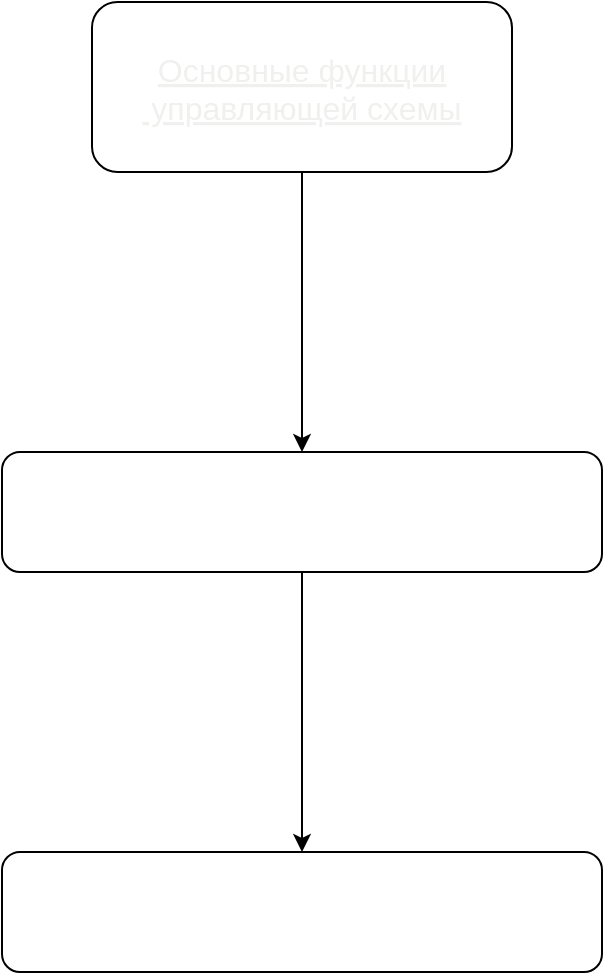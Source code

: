 <mxfile version="24.7.17" pages="4">
  <diagram id="QJB4taHwHtR-wv6VzhzJ" name="Алгоритм">
    <mxGraphModel dx="1160" dy="682" grid="1" gridSize="10" guides="1" tooltips="1" connect="1" arrows="1" fold="1" page="1" pageScale="1" pageWidth="1169" pageHeight="827" math="0" shadow="0">
      <root>
        <mxCell id="0" />
        <mxCell id="1" parent="0" />
        <mxCell id="Af2-QVtfbNUbzytxAVL3-1" style="edgeStyle=orthogonalEdgeStyle;rounded=0;orthogonalLoop=1;jettySize=auto;html=1;exitX=0.5;exitY=1;exitDx=0;exitDy=0;" parent="1" source="Nfa2C4TvEYvTRk9tixpo-1" target="yQFWL27wt-V4wLsJAEfB-1" edge="1">
          <mxGeometry relative="1" as="geometry" />
        </mxCell>
        <UserObject label="Основные функции&#xa; управляющей схемы" link="data:page/id,MwCPtWA9UEZSM_SASeTj" id="Nfa2C4TvEYvTRk9tixpo-1">
          <mxCell style="fontColor=#f0f0ee;fontStyle=4;rounded=1;overflow=hidden;spacing=10;fontSize=16;" parent="1" vertex="1">
            <mxGeometry x="350" y="215" width="210" height="85" as="geometry" />
          </mxCell>
        </UserObject>
        <mxCell id="Af2-QVtfbNUbzytxAVL3-3" style="edgeStyle=orthogonalEdgeStyle;rounded=0;orthogonalLoop=1;jettySize=auto;html=1;exitX=0.5;exitY=1;exitDx=0;exitDy=0;entryX=0.5;entryY=0;entryDx=0;entryDy=0;" parent="1" source="yQFWL27wt-V4wLsJAEfB-1" target="Af2-QVtfbNUbzytxAVL3-2" edge="1">
          <mxGeometry relative="1" as="geometry" />
        </mxCell>
        <UserObject label="Последовательность управления &#xa;процессом зарядки" link="data:page/id,L5ey7sO-qDmW8-c1sars" id="yQFWL27wt-V4wLsJAEfB-1">
          <mxCell style="fontColor=#FFFFFF;fontStyle=4;rounded=1;overflow=hidden;spacing=10;fontSize=16;" parent="1" vertex="1">
            <mxGeometry x="305" y="440" width="300" height="60" as="geometry" />
          </mxCell>
        </UserObject>
        <UserObject label="Последовательность управления &#xa;зарядным соединением&#xa;" link="data:page/id,jlpVMlnfjhharY4AUNNq" id="Af2-QVtfbNUbzytxAVL3-2">
          <mxCell style="fontColor=#FFFFFF;fontStyle=4;rounded=1;overflow=hidden;spacing=10;fontSize=16;" parent="1" vertex="1">
            <mxGeometry x="305" y="640" width="300" height="60" as="geometry" />
          </mxCell>
        </UserObject>
      </root>
    </mxGraphModel>
  </diagram>
  <diagram id="MwCPtWA9UEZSM_SASeTj" name="Основные функции управляющей схемы">
    <mxGraphModel dx="3314" dy="2776" grid="1" gridSize="10" guides="1" tooltips="1" connect="1" arrows="1" fold="1" page="1" pageScale="1" pageWidth="1169" pageHeight="827" math="0" shadow="0">
      <root>
        <mxCell id="0" />
        <mxCell id="1" parent="0" />
        <mxCell id="HY4NZZImtix1cZzdAubG-1" style="edgeStyle=orthogonalEdgeStyle;rounded=0;orthogonalLoop=1;jettySize=auto;html=1;exitX=0.5;exitY=1;exitDx=0;exitDy=0;entryX=0.5;entryY=0;entryDx=0;entryDy=0;" parent="1" source="HY4NZZImtix1cZzdAubG-3" target="HY4NZZImtix1cZzdAubG-6" edge="1">
          <mxGeometry relative="1" as="geometry">
            <mxPoint x="830" y="230" as="targetPoint" />
          </mxGeometry>
        </mxCell>
        <mxCell id="HY4NZZImtix1cZzdAubG-2" value="Да" style="edgeLabel;html=1;align=center;verticalAlign=middle;resizable=0;points=[];" parent="HY4NZZImtix1cZzdAubG-1" vertex="1" connectable="0">
          <mxGeometry x="-0.04" y="-1" relative="1" as="geometry">
            <mxPoint as="offset" />
          </mxGeometry>
        </mxCell>
        <mxCell id="HY4NZZImtix1cZzdAubG-3" value="Провека: полностью ли соединен разъем ЭТС с входом ЭТС" style="rhombus;whiteSpace=wrap;html=1;" parent="1" vertex="1">
          <mxGeometry x="880" y="-80" width="230" height="150" as="geometry" />
        </mxCell>
        <mxCell id="HY4NZZImtix1cZzdAubG-4" style="edgeStyle=orthogonalEdgeStyle;rounded=0;orthogonalLoop=1;jettySize=auto;html=1;exitX=0.5;exitY=1;exitDx=0;exitDy=0;" parent="1" source="HY4NZZImtix1cZzdAubG-6" target="HY4NZZImtix1cZzdAubG-11" edge="1">
          <mxGeometry relative="1" as="geometry">
            <Array as="points">
              <mxPoint x="995" y="270" />
            </Array>
          </mxGeometry>
        </mxCell>
        <mxCell id="HY4NZZImtix1cZzdAubG-5" value="Да" style="edgeLabel;html=1;align=center;verticalAlign=middle;resizable=0;points=[];" parent="HY4NZZImtix1cZzdAubG-4" vertex="1" connectable="0">
          <mxGeometry x="0.002" y="-2" relative="1" as="geometry">
            <mxPoint as="offset" />
          </mxGeometry>
        </mxCell>
        <mxCell id="HY4NZZImtix1cZzdAubG-6" value="Оснащено ли входное устройство ЭТС электронным замком?" style="rhombus;whiteSpace=wrap;html=1;" parent="1" vertex="1">
          <mxGeometry x="890" y="160" width="210" height="110" as="geometry" />
        </mxCell>
        <mxCell id="HY4NZZImtix1cZzdAubG-7" style="edgeStyle=orthogonalEdgeStyle;rounded=0;orthogonalLoop=1;jettySize=auto;html=1;exitX=0.5;exitY=1;exitDx=0;exitDy=0;entryX=0.5;entryY=0;entryDx=0;entryDy=0;" parent="1" source="HY4NZZImtix1cZzdAubG-8" target="HY4NZZImtix1cZzdAubG-16" edge="1">
          <mxGeometry relative="1" as="geometry" />
        </mxCell>
        <mxCell id="HY4NZZImtix1cZzdAubG-8" value="Электронный замок блокируем разъем ЭТС до подачи питания (замыкание К1 и К2) и сохраняет состояние блокировки в течение всего процесса зарядки (сост.3)" style="whiteSpace=wrap;html=1;" parent="1" vertex="1">
          <mxGeometry x="885" y="525" width="220" height="90" as="geometry" />
        </mxCell>
        <mxCell id="HY4NZZImtix1cZzdAubG-9" style="edgeStyle=orthogonalEdgeStyle;rounded=0;orthogonalLoop=1;jettySize=auto;html=1;exitX=0.5;exitY=1;exitDx=0;exitDy=0;entryX=0.5;entryY=0;entryDx=0;entryDy=0;" parent="1" source="HY4NZZImtix1cZzdAubG-11" target="HY4NZZImtix1cZzdAubG-8" edge="1">
          <mxGeometry relative="1" as="geometry" />
        </mxCell>
        <mxCell id="HY4NZZImtix1cZzdAubG-10" value="Да" style="edgeLabel;html=1;align=center;verticalAlign=middle;resizable=0;points=[];" parent="HY4NZZImtix1cZzdAubG-9" vertex="1" connectable="0">
          <mxGeometry x="-0.224" y="1" relative="1" as="geometry">
            <mxPoint as="offset" />
          </mxGeometry>
        </mxCell>
        <mxCell id="HY4NZZImtix1cZzdAubG-11" value="Блокировка произведена успешно?" style="rhombus;whiteSpace=wrap;html=1;" parent="1" vertex="1">
          <mxGeometry x="940" y="380" width="110" height="90" as="geometry" />
        </mxCell>
        <mxCell id="0XICausg2heWxczJPKEi-3" style="edgeStyle=orthogonalEdgeStyle;rounded=0;orthogonalLoop=1;jettySize=auto;html=1;exitX=1;exitY=0.5;exitDx=0;exitDy=0;" parent="1" source="HY4NZZImtix1cZzdAubG-12" edge="1">
          <mxGeometry relative="1" as="geometry">
            <mxPoint x="1380" y="435.111" as="targetPoint" />
          </mxGeometry>
        </mxCell>
        <mxCell id="HY4NZZImtix1cZzdAubG-12" value="Продолжение процесса зарядки / сообщение оператору / прекратить процесс зарядки" style="whiteSpace=wrap;html=1;" parent="1" vertex="1">
          <mxGeometry x="1170" y="395" width="130" height="80" as="geometry" />
        </mxCell>
        <mxCell id="HY4NZZImtix1cZzdAubG-13" style="edgeStyle=orthogonalEdgeStyle;rounded=0;orthogonalLoop=1;jettySize=auto;html=1;exitX=1;exitY=0.5;exitDx=0;exitDy=0;entryX=0;entryY=0.377;entryDx=0;entryDy=0;entryPerimeter=0;" parent="1" source="HY4NZZImtix1cZzdAubG-11" target="HY4NZZImtix1cZzdAubG-12" edge="1">
          <mxGeometry relative="1" as="geometry" />
        </mxCell>
        <mxCell id="HY4NZZImtix1cZzdAubG-14" value="Нет" style="edgeLabel;html=1;align=center;verticalAlign=middle;resizable=0;points=[];" parent="HY4NZZImtix1cZzdAubG-13" vertex="1" connectable="0">
          <mxGeometry x="-0.089" y="-2" relative="1" as="geometry">
            <mxPoint as="offset" />
          </mxGeometry>
        </mxCell>
        <mxCell id="HY4NZZImtix1cZzdAubG-15" style="edgeStyle=orthogonalEdgeStyle;rounded=0;orthogonalLoop=1;jettySize=auto;html=1;exitX=0.5;exitY=1;exitDx=0;exitDy=0;entryX=0.5;entryY=0;entryDx=0;entryDy=0;" parent="1" source="HY4NZZImtix1cZzdAubG-16" target="HY4NZZImtix1cZzdAubG-22" edge="1">
          <mxGeometry relative="1" as="geometry" />
        </mxCell>
        <mxCell id="HY4NZZImtix1cZzdAubG-16" value="ЭБУ определяет, полностью ли подключен штекер к&amp;nbsp;&lt;div&gt;розетке, измеряя напряжение в точке 1 или 4&lt;/div&gt;" style="rhombus;whiteSpace=wrap;html=1;" parent="1" vertex="1">
          <mxGeometry x="805" y="670" width="380" height="130" as="geometry" />
        </mxCell>
        <mxCell id="HY4NZZImtix1cZzdAubG-17" style="edgeStyle=orthogonalEdgeStyle;rounded=0;orthogonalLoop=1;jettySize=auto;html=1;exitX=0.5;exitY=1;exitDx=0;exitDy=0;entryX=0.998;entryY=0.643;entryDx=0;entryDy=0;entryPerimeter=0;" parent="1" source="HY4NZZImtix1cZzdAubG-12" target="HY4NZZImtix1cZzdAubG-8" edge="1">
          <mxGeometry relative="1" as="geometry" />
        </mxCell>
        <mxCell id="HY4NZZImtix1cZzdAubG-18" style="edgeStyle=orthogonalEdgeStyle;rounded=0;orthogonalLoop=1;jettySize=auto;html=1;exitX=0.5;exitY=1;exitDx=0;exitDy=0;entryX=0.5;entryY=0;entryDx=0;entryDy=0;" parent="1" source="HY4NZZImtix1cZzdAubG-22" target="HY4NZZImtix1cZzdAubG-23" edge="1">
          <mxGeometry relative="1" as="geometry" />
        </mxCell>
        <mxCell id="HY4NZZImtix1cZzdAubG-19" value="Да" style="edgeLabel;html=1;align=center;verticalAlign=middle;resizable=0;points=[];" parent="HY4NZZImtix1cZzdAubG-18" vertex="1" connectable="0">
          <mxGeometry x="-0.349" y="-1" relative="1" as="geometry">
            <mxPoint as="offset" />
          </mxGeometry>
        </mxCell>
        <mxCell id="HY4NZZImtix1cZzdAubG-20" style="edgeStyle=orthogonalEdgeStyle;rounded=0;orthogonalLoop=1;jettySize=auto;html=1;exitX=1;exitY=0.5;exitDx=0;exitDy=0;entryX=0;entryY=0.5;entryDx=0;entryDy=0;" parent="1" source="HY4NZZImtix1cZzdAubG-22" target="HY4NZZImtix1cZzdAubG-24" edge="1">
          <mxGeometry relative="1" as="geometry" />
        </mxCell>
        <mxCell id="HY4NZZImtix1cZzdAubG-21" value="Нет" style="edgeLabel;html=1;align=center;verticalAlign=middle;resizable=0;points=[];" parent="HY4NZZImtix1cZzdAubG-20" vertex="1" connectable="0">
          <mxGeometry x="-0.125" y="1" relative="1" as="geometry">
            <mxPoint as="offset" />
          </mxGeometry>
        </mxCell>
        <mxCell id="HY4NZZImtix1cZzdAubG-22" value="Оснащена ли розетка&lt;div&gt;&lt;span style=&quot;background-color: initial;&quot;&gt;&amp;nbsp;электронным замком?&lt;/span&gt;&lt;/div&gt;" style="rhombus;whiteSpace=wrap;html=1;" parent="1" vertex="1">
          <mxGeometry x="875" y="850" width="240" height="80" as="geometry" />
        </mxCell>
        <mxCell id="3Hwd2_8TF0gxeMJ1gKl8-174" style="edgeStyle=orthogonalEdgeStyle;rounded=0;orthogonalLoop=1;jettySize=auto;html=1;exitX=0.5;exitY=1;exitDx=0;exitDy=0;" parent="1" source="HY4NZZImtix1cZzdAubG-23" target="3Hwd2_8TF0gxeMJ1gKl8-84" edge="1">
          <mxGeometry relative="1" as="geometry">
            <Array as="points">
              <mxPoint x="995" y="1660" />
              <mxPoint x="995" y="1660" />
            </Array>
          </mxGeometry>
        </mxCell>
        <mxCell id="HY4NZZImtix1cZzdAubG-23" value="Электронный замок блокирует вилку перед подачей напряжения (замыкание К1 и К2) и сохраняет состояние блокировки в течение всего процесса зарядки (сост. 3)" style="whiteSpace=wrap;html=1;" parent="1" vertex="1">
          <mxGeometry x="880" y="1040" width="230" height="100" as="geometry" />
        </mxCell>
        <mxCell id="0XICausg2heWxczJPKEi-1" style="edgeStyle=orthogonalEdgeStyle;rounded=0;orthogonalLoop=1;jettySize=auto;html=1;exitX=0.5;exitY=0;exitDx=0;exitDy=0;entryX=1;entryY=0.5;entryDx=0;entryDy=0;" parent="1" source="HY4NZZImtix1cZzdAubG-24" target="HY4NZZImtix1cZzdAubG-3" edge="1">
          <mxGeometry relative="1" as="geometry">
            <Array as="points">
              <mxPoint x="1380" y="860" />
              <mxPoint x="1380" y="-5" />
            </Array>
          </mxGeometry>
        </mxCell>
        <mxCell id="0XICausg2heWxczJPKEi-4" style="edgeStyle=orthogonalEdgeStyle;rounded=0;orthogonalLoop=1;jettySize=auto;html=1;exitX=0.5;exitY=0;exitDx=0;exitDy=0;" parent="1" source="HY4NZZImtix1cZzdAubG-24" edge="1">
          <mxGeometry relative="1" as="geometry">
            <mxPoint x="1379.778" y="690" as="targetPoint" />
          </mxGeometry>
        </mxCell>
        <mxCell id="HY4NZZImtix1cZzdAubG-24" value="Прерывание процесса зарядки и уведомление оператору" style="whiteSpace=wrap;html=1;" parent="1" vertex="1">
          <mxGeometry x="1320" y="860" width="120" height="60" as="geometry" />
        </mxCell>
        <mxCell id="3Hwd2_8TF0gxeMJ1gKl8-84" value="ЭБУ проверяет номинальную мощность кабеля измерением оспротивление между точками 3 и PE и максимальный ток питания оборудования измерением рабочего цикла ШИМ-сигнала в точке 2" style="whiteSpace=wrap;html=1;" parent="1" vertex="1">
          <mxGeometry x="870" y="1770" width="300" height="150" as="geometry" />
        </mxCell>
        <mxCell id="3Hwd2_8TF0gxeMJ1gKl8-85" value="Зарядка запрещена" style="rounded=1;whiteSpace=wrap;html=1;" parent="1" vertex="1">
          <mxGeometry x="635" y="2852" width="70" height="60" as="geometry" />
        </mxCell>
        <mxCell id="3Hwd2_8TF0gxeMJ1gKl8-86" value="Ожидание цифровой коммуникации" style="rounded=1;whiteSpace=wrap;html=1;" parent="1" vertex="1">
          <mxGeometry x="725" y="2852" width="90" height="60" as="geometry" />
        </mxCell>
        <mxCell id="3Hwd2_8TF0gxeMJ1gKl8-87" value="Зарядка запрещена" style="rounded=1;whiteSpace=wrap;html=1;" parent="1" vertex="1">
          <mxGeometry x="855" y="2852" width="70" height="60" as="geometry" />
        </mxCell>
        <mxCell id="3Hwd2_8TF0gxeMJ1gKl8-88" value="Зарядка запрещена" style="rounded=1;whiteSpace=wrap;html=1;" parent="1" vertex="1">
          <mxGeometry x="1522" y="2852" width="70" height="60" as="geometry" />
        </mxCell>
        <mxCell id="3Hwd2_8TF0gxeMJ1gKl8-89" value="Ток зарядки =&amp;nbsp;&lt;div&gt;(% цикла*100)*0,6 А&lt;/div&gt;" style="rounded=1;whiteSpace=wrap;html=1;" parent="1" vertex="1">
          <mxGeometry x="1095" y="2854.5" width="115" height="55" as="geometry" />
        </mxCell>
        <mxCell id="3Hwd2_8TF0gxeMJ1gKl8-90" value="Ток зарядки =&amp;nbsp;&lt;div&gt;(% цикла*100 - 64)*2,5 А&lt;/div&gt;" style="rounded=1;whiteSpace=wrap;html=1;" parent="1" vertex="1">
          <mxGeometry x="1225" y="2852" width="140" height="60" as="geometry" />
        </mxCell>
        <mxCell id="3Hwd2_8TF0gxeMJ1gKl8-91" value="Ток зарядки = 6 А" style="rounded=1;whiteSpace=wrap;html=1;" parent="1" vertex="1">
          <mxGeometry x="965" y="2857" width="110" height="50" as="geometry" />
        </mxCell>
        <mxCell id="3Hwd2_8TF0gxeMJ1gKl8-92" value="Зарезервированно (зарядка запрещена)" style="rounded=1;whiteSpace=wrap;html=1;" parent="1" vertex="1">
          <mxGeometry x="1375" y="2852" width="130" height="60" as="geometry" />
        </mxCell>
        <mxCell id="3Hwd2_8TF0gxeMJ1gKl8-93" value="" style="endArrow=classic;html=1;rounded=0;exitX=0.5;exitY=1;exitDx=0;exitDy=0;entryX=0.5;entryY=0;entryDx=0;entryDy=0;" parent="1" target="3Hwd2_8TF0gxeMJ1gKl8-85" edge="1">
          <mxGeometry width="50" height="50" relative="1" as="geometry">
            <mxPoint x="1040" y="2742" as="sourcePoint" />
            <mxPoint x="1165" y="2872" as="targetPoint" />
            <Array as="points">
              <mxPoint x="670" y="2742" />
            </Array>
          </mxGeometry>
        </mxCell>
        <mxCell id="3Hwd2_8TF0gxeMJ1gKl8-94" value="До 3%" style="edgeLabel;html=1;align=center;verticalAlign=middle;resizable=0;points=[];" parent="3Hwd2_8TF0gxeMJ1gKl8-93" vertex="1" connectable="0">
          <mxGeometry x="0.817" y="-2" relative="1" as="geometry">
            <mxPoint as="offset" />
          </mxGeometry>
        </mxCell>
        <mxCell id="3Hwd2_8TF0gxeMJ1gKl8-95" value="" style="endArrow=classic;html=1;rounded=0;entryX=0.5;entryY=0;entryDx=0;entryDy=0;exitX=0.5;exitY=1;exitDx=0;exitDy=0;" parent="1" target="3Hwd2_8TF0gxeMJ1gKl8-86" edge="1">
          <mxGeometry width="50" height="50" relative="1" as="geometry">
            <mxPoint x="1040" y="2742" as="sourcePoint" />
            <mxPoint x="1165" y="2872" as="targetPoint" />
            <Array as="points">
              <mxPoint x="780" y="2772" />
            </Array>
          </mxGeometry>
        </mxCell>
        <mxCell id="3Hwd2_8TF0gxeMJ1gKl8-96" value="3% - 7%" style="edgeLabel;html=1;align=center;verticalAlign=middle;resizable=0;points=[];" parent="3Hwd2_8TF0gxeMJ1gKl8-95" vertex="1" connectable="0">
          <mxGeometry x="0.76" y="-2" relative="1" as="geometry">
            <mxPoint as="offset" />
          </mxGeometry>
        </mxCell>
        <mxCell id="3Hwd2_8TF0gxeMJ1gKl8-97" value="" style="endArrow=classic;html=1;rounded=0;exitX=0.5;exitY=1;exitDx=0;exitDy=0;entryX=0.5;entryY=0;entryDx=0;entryDy=0;" parent="1" target="3Hwd2_8TF0gxeMJ1gKl8-87" edge="1">
          <mxGeometry width="50" height="50" relative="1" as="geometry">
            <mxPoint x="1040" y="2742" as="sourcePoint" />
            <mxPoint x="1165" y="2672" as="targetPoint" />
            <Array as="points">
              <mxPoint x="890" y="2792" />
            </Array>
          </mxGeometry>
        </mxCell>
        <mxCell id="3Hwd2_8TF0gxeMJ1gKl8-98" value="7% - 8%" style="edgeLabel;html=1;align=center;verticalAlign=middle;resizable=0;points=[];" parent="3Hwd2_8TF0gxeMJ1gKl8-97" vertex="1" connectable="0">
          <mxGeometry x="0.633" relative="1" as="geometry">
            <mxPoint as="offset" />
          </mxGeometry>
        </mxCell>
        <mxCell id="3Hwd2_8TF0gxeMJ1gKl8-99" value="" style="endArrow=classic;html=1;rounded=0;exitX=0.5;exitY=1;exitDx=0;exitDy=0;entryX=0.5;entryY=0;entryDx=0;entryDy=0;" parent="1" target="3Hwd2_8TF0gxeMJ1gKl8-91" edge="1">
          <mxGeometry width="50" height="50" relative="1" as="geometry">
            <mxPoint x="1040" y="2742" as="sourcePoint" />
            <mxPoint x="1165" y="2672" as="targetPoint" />
            <Array as="points">
              <mxPoint x="1020" y="2802" />
            </Array>
          </mxGeometry>
        </mxCell>
        <mxCell id="3Hwd2_8TF0gxeMJ1gKl8-100" value="8% - 10%" style="edgeLabel;html=1;align=center;verticalAlign=middle;resizable=0;points=[];" parent="3Hwd2_8TF0gxeMJ1gKl8-99" vertex="1" connectable="0">
          <mxGeometry x="0.34" relative="1" as="geometry">
            <mxPoint x="5" as="offset" />
          </mxGeometry>
        </mxCell>
        <mxCell id="3Hwd2_8TF0gxeMJ1gKl8-101" value="" style="endArrow=classic;html=1;rounded=0;exitX=0.5;exitY=1;exitDx=0;exitDy=0;entryX=0.5;entryY=0;entryDx=0;entryDy=0;" parent="1" target="3Hwd2_8TF0gxeMJ1gKl8-89" edge="1">
          <mxGeometry width="50" height="50" relative="1" as="geometry">
            <mxPoint x="1040" y="2742" as="sourcePoint" />
            <mxPoint x="1165" y="2672" as="targetPoint" />
            <Array as="points">
              <mxPoint x="1145" y="2802" />
            </Array>
          </mxGeometry>
        </mxCell>
        <mxCell id="3Hwd2_8TF0gxeMJ1gKl8-102" value="10% - 85%" style="edgeLabel;html=1;align=center;verticalAlign=middle;resizable=0;points=[];" parent="3Hwd2_8TF0gxeMJ1gKl8-101" vertex="1" connectable="0">
          <mxGeometry x="0.564" y="3" relative="1" as="geometry">
            <mxPoint as="offset" />
          </mxGeometry>
        </mxCell>
        <mxCell id="3Hwd2_8TF0gxeMJ1gKl8-103" value="" style="endArrow=classic;html=1;rounded=0;exitX=0.5;exitY=1;exitDx=0;exitDy=0;entryX=0.5;entryY=0;entryDx=0;entryDy=0;" parent="1" target="3Hwd2_8TF0gxeMJ1gKl8-90" edge="1">
          <mxGeometry width="50" height="50" relative="1" as="geometry">
            <mxPoint x="1040" y="2742" as="sourcePoint" />
            <mxPoint x="1165" y="2672" as="targetPoint" />
            <Array as="points">
              <mxPoint x="1295" y="2792" />
            </Array>
          </mxGeometry>
        </mxCell>
        <mxCell id="3Hwd2_8TF0gxeMJ1gKl8-104" value="85% - 90%" style="edgeLabel;html=1;align=center;verticalAlign=middle;resizable=0;points=[];" parent="3Hwd2_8TF0gxeMJ1gKl8-103" vertex="1" connectable="0">
          <mxGeometry x="0.744" relative="1" as="geometry">
            <mxPoint as="offset" />
          </mxGeometry>
        </mxCell>
        <mxCell id="3Hwd2_8TF0gxeMJ1gKl8-105" value="" style="endArrow=classic;html=1;rounded=0;exitX=0.5;exitY=1;exitDx=0;exitDy=0;entryX=0.5;entryY=0;entryDx=0;entryDy=0;" parent="1" target="3Hwd2_8TF0gxeMJ1gKl8-92" edge="1">
          <mxGeometry width="50" height="50" relative="1" as="geometry">
            <mxPoint x="1040" y="2742" as="sourcePoint" />
            <mxPoint x="1165" y="2672" as="targetPoint" />
            <Array as="points">
              <mxPoint x="1435" y="2772" />
            </Array>
          </mxGeometry>
        </mxCell>
        <mxCell id="3Hwd2_8TF0gxeMJ1gKl8-106" value="90% - 97%" style="edgeLabel;html=1;align=center;verticalAlign=middle;resizable=0;points=[];" parent="3Hwd2_8TF0gxeMJ1gKl8-105" vertex="1" connectable="0">
          <mxGeometry x="0.824" relative="1" as="geometry">
            <mxPoint as="offset" />
          </mxGeometry>
        </mxCell>
        <mxCell id="3Hwd2_8TF0gxeMJ1gKl8-107" value="" style="endArrow=classic;html=1;rounded=0;exitX=0.5;exitY=1;exitDx=0;exitDy=0;entryX=0.5;entryY=0;entryDx=0;entryDy=0;" parent="1" target="3Hwd2_8TF0gxeMJ1gKl8-88" edge="1">
          <mxGeometry width="50" height="50" relative="1" as="geometry">
            <mxPoint x="1040" y="2742" as="sourcePoint" />
            <mxPoint x="1165" y="2672" as="targetPoint" />
            <Array as="points">
              <mxPoint x="1557" y="2742" />
            </Array>
          </mxGeometry>
        </mxCell>
        <mxCell id="3Hwd2_8TF0gxeMJ1gKl8-108" value="Больше 97%" style="edgeLabel;html=1;align=center;verticalAlign=middle;resizable=0;points=[];" parent="3Hwd2_8TF0gxeMJ1gKl8-107" vertex="1" connectable="0">
          <mxGeometry x="0.853" relative="1" as="geometry">
            <mxPoint as="offset" />
          </mxGeometry>
        </mxCell>
        <mxCell id="3Hwd2_8TF0gxeMJ1gKl8-109" value="" style="endArrow=none;html=1;rounded=0;exitX=0.5;exitY=1;exitDx=0;exitDy=0;entryX=0;entryY=0.5;entryDx=0;entryDy=0;" parent="1" source="3Hwd2_8TF0gxeMJ1gKl8-85" target="3Hwd2_8TF0gxeMJ1gKl8-122" edge="1">
          <mxGeometry width="50" height="50" relative="1" as="geometry">
            <mxPoint x="975" y="2812" as="sourcePoint" />
            <mxPoint x="995" y="2692" as="targetPoint" />
            <Array as="points">
              <mxPoint x="670" y="2932" />
              <mxPoint x="615" y="2932" />
              <mxPoint x="615" y="2692" />
            </Array>
          </mxGeometry>
        </mxCell>
        <mxCell id="3Hwd2_8TF0gxeMJ1gKl8-110" value="" style="endArrow=none;html=1;rounded=0;exitX=0.5;exitY=1;exitDx=0;exitDy=0;" parent="1" source="3Hwd2_8TF0gxeMJ1gKl8-87" edge="1">
          <mxGeometry width="50" height="50" relative="1" as="geometry">
            <mxPoint x="975" y="2812" as="sourcePoint" />
            <mxPoint x="835" y="2692" as="targetPoint" />
            <Array as="points">
              <mxPoint x="890" y="2932" />
              <mxPoint x="835" y="2932" />
            </Array>
          </mxGeometry>
        </mxCell>
        <mxCell id="3Hwd2_8TF0gxeMJ1gKl8-111" value="" style="endArrow=none;html=1;rounded=0;exitX=0.5;exitY=1;exitDx=0;exitDy=0;entryX=1;entryY=0.5;entryDx=0;entryDy=0;" parent="1" source="3Hwd2_8TF0gxeMJ1gKl8-88" target="3Hwd2_8TF0gxeMJ1gKl8-122" edge="1">
          <mxGeometry width="50" height="50" relative="1" as="geometry">
            <mxPoint x="1205" y="2812" as="sourcePoint" />
            <mxPoint x="1125" y="2692" as="targetPoint" />
            <Array as="points">
              <mxPoint x="1557" y="2932" />
              <mxPoint x="1615" y="2932" />
              <mxPoint x="1615" y="2692" />
              <mxPoint x="1215" y="2692" />
            </Array>
          </mxGeometry>
        </mxCell>
        <mxCell id="3Hwd2_8TF0gxeMJ1gKl8-112" style="edgeStyle=orthogonalEdgeStyle;rounded=0;orthogonalLoop=1;jettySize=auto;html=1;exitX=0.5;exitY=1;exitDx=0;exitDy=0;entryX=0.5;entryY=0;entryDx=0;entryDy=0;" parent="1" source="3Hwd2_8TF0gxeMJ1gKl8-113" target="3Hwd2_8TF0gxeMJ1gKl8-155" edge="1">
          <mxGeometry relative="1" as="geometry" />
        </mxCell>
        <mxCell id="3Hwd2_8TF0gxeMJ1gKl8-113" value="Может быть начат процесс зарядки с током, не превышающим ток, установленный ЭТС" style="rounded=1;whiteSpace=wrap;html=1;" parent="1" vertex="1">
          <mxGeometry x="1005" y="3032" width="160" height="68" as="geometry" />
        </mxCell>
        <mxCell id="3Hwd2_8TF0gxeMJ1gKl8-114" value="" style="endArrow=classic;html=1;rounded=0;exitX=0.5;exitY=1;exitDx=0;exitDy=0;entryX=0;entryY=0;entryDx=0;entryDy=0;" parent="1" source="3Hwd2_8TF0gxeMJ1gKl8-86" target="3Hwd2_8TF0gxeMJ1gKl8-113" edge="1">
          <mxGeometry width="50" height="50" relative="1" as="geometry">
            <mxPoint x="1095" y="3092" as="sourcePoint" />
            <mxPoint x="1145" y="3042" as="targetPoint" />
            <Array as="points">
              <mxPoint x="780" y="3032" />
              <mxPoint x="905" y="3032" />
            </Array>
          </mxGeometry>
        </mxCell>
        <mxCell id="3Hwd2_8TF0gxeMJ1gKl8-115" value="" style="endArrow=classic;html=1;rounded=0;exitX=0.5;exitY=1;exitDx=0;exitDy=0;" parent="1" source="3Hwd2_8TF0gxeMJ1gKl8-91" edge="1">
          <mxGeometry width="50" height="50" relative="1" as="geometry">
            <mxPoint x="1095" y="3092" as="sourcePoint" />
            <mxPoint x="1055" y="3030" as="targetPoint" />
            <Array as="points">
              <mxPoint x="1020" y="2982" />
              <mxPoint x="1055" y="2982" />
            </Array>
          </mxGeometry>
        </mxCell>
        <mxCell id="3Hwd2_8TF0gxeMJ1gKl8-116" value="" style="endArrow=classic;html=1;rounded=0;exitX=0.5;exitY=1;exitDx=0;exitDy=0;" parent="1" source="3Hwd2_8TF0gxeMJ1gKl8-89" edge="1">
          <mxGeometry width="50" height="50" relative="1" as="geometry">
            <mxPoint x="1095" y="3092" as="sourcePoint" />
            <mxPoint x="1085" y="3030" as="targetPoint" />
            <Array as="points">
              <mxPoint x="1155" y="2982" />
              <mxPoint x="1085" y="2982" />
            </Array>
          </mxGeometry>
        </mxCell>
        <mxCell id="3Hwd2_8TF0gxeMJ1gKl8-117" value="" style="endArrow=classic;html=1;rounded=0;exitX=0.5;exitY=1;exitDx=0;exitDy=0;" parent="1" source="3Hwd2_8TF0gxeMJ1gKl8-90" edge="1">
          <mxGeometry width="50" height="50" relative="1" as="geometry">
            <mxPoint x="1095" y="3092" as="sourcePoint" />
            <mxPoint x="1115" y="3030" as="targetPoint" />
            <Array as="points">
              <mxPoint x="1295" y="3002" />
              <mxPoint x="1115" y="3002" />
            </Array>
          </mxGeometry>
        </mxCell>
        <mxCell id="3Hwd2_8TF0gxeMJ1gKl8-118" value="" style="endArrow=classic;html=1;rounded=0;exitX=0.5;exitY=1;exitDx=0;exitDy=0;entryX=1;entryY=0;entryDx=0;entryDy=0;" parent="1" source="3Hwd2_8TF0gxeMJ1gKl8-92" target="3Hwd2_8TF0gxeMJ1gKl8-113" edge="1">
          <mxGeometry width="50" height="50" relative="1" as="geometry">
            <mxPoint x="1095" y="3092" as="sourcePoint" />
            <mxPoint x="1145" y="3042" as="targetPoint" />
            <Array as="points">
              <mxPoint x="1435" y="3032" />
            </Array>
          </mxGeometry>
        </mxCell>
        <mxCell id="3Hwd2_8TF0gxeMJ1gKl8-119" value="" style="endArrow=classic;html=1;rounded=0;" parent="1" edge="1">
          <mxGeometry width="50" height="50" relative="1" as="geometry">
            <mxPoint x="835" y="2932" as="sourcePoint" />
            <mxPoint x="835" y="2692" as="targetPoint" />
          </mxGeometry>
        </mxCell>
        <mxCell id="3Hwd2_8TF0gxeMJ1gKl8-120" value="" style="endArrow=classic;html=1;rounded=0;" parent="1" edge="1">
          <mxGeometry width="50" height="50" relative="1" as="geometry">
            <mxPoint x="615" y="2932" as="sourcePoint" />
            <mxPoint x="615" y="2692" as="targetPoint" />
          </mxGeometry>
        </mxCell>
        <mxCell id="3Hwd2_8TF0gxeMJ1gKl8-121" value="" style="endArrow=classic;html=1;rounded=0;" parent="1" edge="1">
          <mxGeometry width="50" height="50" relative="1" as="geometry">
            <mxPoint x="1615" y="2932" as="sourcePoint" />
            <mxPoint x="1615" y="2692" as="targetPoint" />
          </mxGeometry>
        </mxCell>
        <mxCell id="3Hwd2_8TF0gxeMJ1gKl8-122" value="Сопоставление зависимости между рабочим циклом от ЭТС и предельными значениями тока" style="whiteSpace=wrap;html=1;" parent="1" vertex="1">
          <mxGeometry x="945" y="2660" width="210" height="60" as="geometry" />
        </mxCell>
        <mxCell id="3Hwd2_8TF0gxeMJ1gKl8-123" value="Значение ШИМ" style="text;html=1;align=center;verticalAlign=middle;resizable=0;points=[];autosize=1;strokeColor=none;fillColor=none;" parent="1" vertex="1">
          <mxGeometry x="970" y="2720" width="110" height="30" as="geometry" />
        </mxCell>
        <mxCell id="3Hwd2_8TF0gxeMJ1gKl8-124" value="&lt;span style=&quot;color: rgba(0, 0, 0, 0); font-family: monospace; font-size: 0px; text-align: start;&quot;&gt;%3CmxGraphModel%3E%3Croot%3E%3CmxCell%20id%3D%220%22%2F%3E%3CmxCell%20id%3D%221%22%20parent%3D%220%22%2F%3E%3CmxCell%20id%3D%222%22%20value%3D%22%D0%97%D0%B0%D1%80%D1%8F%D0%B4%D0%BA%D0%B0%20%D0%B7%D0%B0%D0%BF%D1%80%D0%B5%D1%89%D0%B5%D0%BD%D0%B0%22%20style%3D%22rounded%3D1%3BwhiteSpace%3Dwrap%3Bhtml%3D1%3B%22%20vertex%3D%221%22%20parent%3D%221%22%3E%3CmxGeometry%20x%3D%22-50%22%20y%3D%22792%22%20width%3D%2270%22%20height%3D%2260%22%20as%3D%22geometry%22%2F%3E%3C%2FmxCell%3E%3CmxCell%20id%3D%223%22%20value%3D%22%D0%A6%D0%B8%D1%84%D1%80%D0%BE%D0%B2%D0%B0%D1%8F%20%D0%BA%D0%BE%D0%BC%D0%BC%D1%83%D0%BD%D0%B8%D0%BA%D0%B0%D1%86%D0%B8%D1%8F%22%20style%3D%22rounded%3D1%3BwhiteSpace%3Dwrap%3Bhtml%3D1%3B%22%20vertex%3D%221%22%20parent%3D%221%22%3E%3CmxGeometry%20x%3D%2250%22%20y%3D%22792%22%20width%3D%2290%22%20height%3D%2260%22%20as%3D%22geometry%22%2F%3E%3C%2FmxCell%3E%3CmxCell%20id%3D%224%22%20value%3D%22%D0%97%D0%B0%D1%80%D1%8F%D0%B4%D0%BA%D0%B0%20%D0%B7%D0%B0%D0%BF%D1%80%D0%B5%D1%89%D0%B5%D0%BD%D0%B0%22%20style%3D%22rounded%3D1%3BwhiteSpace%3Dwrap%3Bhtml%3D1%3B%22%20vertex%3D%221%22%20parent%3D%221%22%3E%3CmxGeometry%20x%3D%22170%22%20y%3D%22792%22%20width%3D%2270%22%20height%3D%2260%22%20as%3D%22geometry%22%2F%3E%3C%2FmxCell%3E%3CmxCell%20id%3D%225%22%20value%3D%22%D0%97%D0%B0%D1%80%D1%8F%D0%B4%D0%BA%D0%B0%20%D0%B7%D0%B0%D0%BF%D1%80%D0%B5%D1%89%D0%B5%D0%BD%D0%B0%22%20style%3D%22rounded%3D1%3BwhiteSpace%3Dwrap%3Bhtml%3D1%3B%22%20vertex%3D%221%22%20parent%3D%221%22%3E%3CmxGeometry%20x%3D%22837%22%20y%3D%22792%22%20width%3D%2270%22%20height%3D%2260%22%20as%3D%22geometry%22%2F%3E%3C%2FmxCell%3E%3CmxCell%20id%3D%226%22%20value%3D%22%D0%A2%D0%BE%D0%BA%20%D0%B7%D0%B0%D1%80%D1%8F%D0%B4%D0%BA%D0%B8%20%3D%26amp%3Bnbsp%3B%26lt%3Bdiv%26gt%3B(%25%20%D1%86%D0%B8%D0%BA%D0%BB%D0%B0*100)*0%2C6%20%D0%90%26lt%3B%2Fdiv%26gt%3B%22%20style%3D%22rounded%3D1%3BwhiteSpace%3Dwrap%3Bhtml%3D1%3B%22%20vertex%3D%221%22%20parent%3D%221%22%3E%3CmxGeometry%20x%3D%22410%22%20y%3D%22794.5%22%20width%3D%22115%22%20height%3D%2255%22%20as%3D%22geometry%22%2F%3E%3C%2FmxCell%3E%3CmxCell%20id%3D%227%22%20value%3D%22%D0%A2%D0%BE%D0%BA%20%D0%B7%D0%B0%D1%80%D1%8F%D0%B4%D0%BA%D0%B8%20%3D%26amp%3Bnbsp%3B%26lt%3Bdiv%26gt%3B(%25%20%D1%86%D0%B8%D0%BA%D0%BB%D0%B0*100%20-%2064)*2%2C5%20%D0%90%26lt%3B%2Fdiv%26gt%3B%22%20style%3D%22rounded%3D1%3BwhiteSpace%3Dwrap%3Bhtml%3D1%3B%22%20vertex%3D%221%22%20parent%3D%221%22%3E%3CmxGeometry%20x%3D%22540%22%20y%3D%22792%22%20width%3D%22140%22%20height%3D%2260%22%20as%3D%22geometry%22%2F%3E%3C%2FmxCell%3E%3CmxCell%20id%3D%228%22%20value%3D%22%D0%A2%D0%BE%D0%BA%20%D0%B7%D0%B0%D1%80%D1%8F%D0%B4%D0%BA%D0%B8%20%3D%206%20%D0%90%22%20style%3D%22rounded%3D1%3BwhiteSpace%3Dwrap%3Bhtml%3D1%3B%22%20vertex%3D%221%22%20parent%3D%221%22%3E%3CmxGeometry%20x%3D%22280%22%20y%3D%22797%22%20width%3D%22110%22%20height%3D%2250%22%20as%3D%22geometry%22%2F%3E%3C%2FmxCell%3E%3CmxCell%20id%3D%229%22%20value%3D%22%D0%97%D0%B0%D1%80%D0%B5%D0%B7%D0%B5%D1%80%D0%B2%D0%B8%D1%80%D0%BE%D0%B2%D0%B0%D0%BD%D0%BD%D0%BE%20(%D0%B7%D0%B0%D1%80%D1%8F%D0%B4%D0%BA%D0%B0%20%D0%B7%D0%B0%D0%BF%D1%80%D0%B5%D1%89%D0%B5%D0%BD%D0%B0)%22%20style%3D%22rounded%3D1%3BwhiteSpace%3Dwrap%3Bhtml%3D1%3B%22%20vertex%3D%221%22%20parent%3D%221%22%3E%3CmxGeometry%20x%3D%22690%22%20y%3D%22792%22%20width%3D%22130%22%20height%3D%2260%22%20as%3D%22geometry%22%2F%3E%3C%2FmxCell%3E%3CmxCell%20id%3D%2210%22%20value%3D%22%22%20style%3D%22endArrow%3Dclassic%3Bhtml%3D1%3Brounded%3D0%3BexitX%3D0.5%3BexitY%3D1%3BexitDx%3D0%3BexitDy%3D0%3BentryX%3D0.5%3BentryY%3D0%3BentryDx%3D0%3BentryDy%3D0%3B%22%20edge%3D%221%22%20target%3D%222%22%20parent%3D%221%22%3E%3CmxGeometry%20width%3D%2250%22%20height%3D%2250%22%20relative%3D%221%22%20as%3D%22geometry%22%3E%3CmxPoint%20x%3D%22355%22%20y%3D%22682%22%20as%3D%22sourcePoint%22%2F%3E%3CmxPoint%20x%3D%22480%22%20y%3D%22812%22%20as%3D%22targetPoint%22%2F%3E%3CArray%20as%3D%22points%22%3E%3CmxPoint%20x%3D%22-15%22%20y%3D%22682%22%2F%3E%3C%2FArray%3E%3C%2FmxGeometry%3E%3C%2FmxCell%3E%3CmxCell%20id%3D%2211%22%20value%3D%22%D0%94%D0%BE%203%25%22%20style%3D%22edgeLabel%3Bhtml%3D1%3Balign%3Dcenter%3BverticalAlign%3Dmiddle%3Bresizable%3D0%3Bpoints%3D%5B%5D%3B%22%20vertex%3D%221%22%20connectable%3D%220%22%20parent%3D%2210%22%3E%3CmxGeometry%20x%3D%220.817%22%20y%3D%22-2%22%20relative%3D%221%22%20as%3D%22geometry%22%3E%3CmxPoint%20as%3D%22offset%22%2F%3E%3C%2FmxGeometry%3E%3C%2FmxCell%3E%3CmxCell%20id%3D%2212%22%20value%3D%22%22%20style%3D%22endArrow%3Dclassic%3Bhtml%3D1%3Brounded%3D0%3BentryX%3D0.5%3BentryY%3D0%3BentryDx%3D0%3BentryDy%3D0%3BexitX%3D0.5%3BexitY%3D1%3BexitDx%3D0%3BexitDy%3D0%3B%22%20edge%3D%221%22%20target%3D%223%22%20parent%3D%221%22%3E%3CmxGeometry%20width%3D%2250%22%20height%3D%2250%22%20relative%3D%221%22%20as%3D%22geometry%22%3E%3CmxPoint%20x%3D%22355%22%20y%3D%22682%22%20as%3D%22sourcePoint%22%2F%3E%3CmxPoint%20x%3D%22480%22%20y%3D%22812%22%20as%3D%22targetPoint%22%2F%3E%3CArray%20as%3D%22points%22%3E%3CmxPoint%20x%3D%2295%22%20y%3D%22712%22%2F%3E%3C%2FArray%3E%3C%2FmxGeometry%3E%3C%2FmxCell%3E%3CmxCell%20id%3D%2213%22%20value%3D%223%25%20-%207%25%22%20style%3D%22edgeLabel%3Bhtml%3D1%3Balign%3Dcenter%3BverticalAlign%3Dmiddle%3Bresizable%3D0%3Bpoints%3D%5B%5D%3B%22%20vertex%3D%221%22%20connectable%3D%220%22%20parent%3D%2212%22%3E%3CmxGeometry%20x%3D%220.76%22%20y%3D%22-2%22%20relative%3D%221%22%20as%3D%22geometry%22%3E%3CmxPoint%20as%3D%22offset%22%2F%3E%3C%2FmxGeometry%3E%3C%2FmxCell%3E%3CmxCell%20id%3D%2214%22%20value%3D%22%22%20style%3D%22endArrow%3Dclassic%3Bhtml%3D1%3Brounded%3D0%3BexitX%3D0.5%3BexitY%3D1%3BexitDx%3D0%3BexitDy%3D0%3BentryX%3D0.5%3BentryY%3D0%3BentryDx%3D0%3BentryDy%3D0%3B%22%20edge%3D%221%22%20target%3D%224%22%20parent%3D%221%22%3E%3CmxGeometry%20width%3D%2250%22%20height%3D%2250%22%20relative%3D%221%22%20as%3D%22geometry%22%3E%3CmxPoint%20x%3D%22355%22%20y%3D%22682%22%20as%3D%22sourcePoint%22%2F%3E%3CmxPoint%20x%3D%22480%22%20y%3D%22612%22%20as%3D%22targetPoint%22%2F%3E%3CArray%20as%3D%22points%22%3E%3CmxPoint%20x%3D%22205%22%20y%3D%22732%22%2F%3E%3C%2FArray%3E%3C%2FmxGeometry%3E%3C%2FmxCell%3E%3CmxCell%20id%3D%2215%22%20value%3D%227%25%20-%208%25%22%20style%3D%22edgeLabel%3Bhtml%3D1%3Balign%3Dcenter%3BverticalAlign%3Dmiddle%3Bresizable%3D0%3Bpoints%3D%5B%5D%3B%22%20vertex%3D%221%22%20connectable%3D%220%22%20parent%3D%2214%22%3E%3CmxGeometry%20x%3D%220.633%22%20relative%3D%221%22%20as%3D%22geometry%22%3E%3CmxPoint%20as%3D%22offset%22%2F%3E%3C%2FmxGeometry%3E%3C%2FmxCell%3E%3CmxCell%20id%3D%2216%22%20value%3D%22%22%20style%3D%22endArrow%3Dclassic%3Bhtml%3D1%3Brounded%3D0%3BexitX%3D0.5%3BexitY%3D1%3BexitDx%3D0%3BexitDy%3D0%3BentryX%3D0.5%3BentryY%3D0%3BentryDx%3D0%3BentryDy%3D0%3B%22%20edge%3D%221%22%20target%3D%228%22%20parent%3D%221%22%3E%3CmxGeometry%20width%3D%2250%22%20height%3D%2250%22%20relative%3D%221%22%20as%3D%22geometry%22%3E%3CmxPoint%20x%3D%22355%22%20y%3D%22682%22%20as%3D%22sourcePoint%22%2F%3E%3CmxPoint%20x%3D%22480%22%20y%3D%22612%22%20as%3D%22targetPoint%22%2F%3E%3CArray%20as%3D%22points%22%3E%3CmxPoint%20x%3D%22335%22%20y%3D%22742%22%2F%3E%3C%2FArray%3E%3C%2FmxGeometry%3E%3C%2FmxCell%3E%3CmxCell%20id%3D%2217%22%20value%3D%228%25%20-%2010%25%22%20style%3D%22edgeLabel%3Bhtml%3D1%3Balign%3Dcenter%3BverticalAlign%3Dmiddle%3Bresizable%3D0%3Bpoints%3D%5B%5D%3B%22%20vertex%3D%221%22%20connectable%3D%220%22%20parent%3D%2216%22%3E%3CmxGeometry%20x%3D%220.34%22%20relative%3D%221%22%20as%3D%22geometry%22%3E%3CmxPoint%20x%3D%225%22%20as%3D%22offset%22%2F%3E%3C%2FmxGeometry%3E%3C%2FmxCell%3E%3CmxCell%20id%3D%2218%22%20value%3D%22%22%20style%3D%22endArrow%3Dclassic%3Bhtml%3D1%3Brounded%3D0%3BexitX%3D0.5%3BexitY%3D1%3BexitDx%3D0%3BexitDy%3D0%3BentryX%3D0.5%3BentryY%3D0%3BentryDx%3D0%3BentryDy%3D0%3B%22%20edge%3D%221%22%20target%3D%226%22%20parent%3D%221%22%3E%3CmxGeometry%20width%3D%2250%22%20height%3D%2250%22%20relative%3D%221%22%20as%3D%22geometry%22%3E%3CmxPoint%20x%3D%22355%22%20y%3D%22682%22%20as%3D%22sourcePoint%22%2F%3E%3CmxPoint%20x%3D%22480%22%20y%3D%22612%22%20as%3D%22targetPoint%22%2F%3E%3CArray%20as%3D%22points%22%3E%3CmxPoint%20x%3D%22460%22%20y%3D%22742%22%2F%3E%3C%2FArray%3E%3C%2FmxGeometry%3E%3C%2FmxCell%3E%3CmxCell%20id%3D%2219%22%20value%3D%2210%25%20-%2085%25%22%20style%3D%22edgeLabel%3Bhtml%3D1%3Balign%3Dcenter%3BverticalAlign%3Dmiddle%3Bresizable%3D0%3Bpoints%3D%5B%5D%3B%22%20vertex%3D%221%22%20connectable%3D%220%22%20parent%3D%2218%22%3E%3CmxGeometry%20x%3D%220.564%22%20y%3D%223%22%20relative%3D%221%22%20as%3D%22geometry%22%3E%3CmxPoint%20as%3D%22offset%22%2F%3E%3C%2FmxGeometry%3E%3C%2FmxCell%3E%3CmxCell%20id%3D%2220%22%20value%3D%22%22%20style%3D%22endArrow%3Dclassic%3Bhtml%3D1%3Brounded%3D0%3BexitX%3D0.5%3BexitY%3D1%3BexitDx%3D0%3BexitDy%3D0%3BentryX%3D0.5%3BentryY%3D0%3BentryDx%3D0%3BentryDy%3D0%3B%22%20edge%3D%221%22%20target%3D%227%22%20parent%3D%221%22%3E%3CmxGeometry%20width%3D%2250%22%20height%3D%2250%22%20relative%3D%221%22%20as%3D%22geometry%22%3E%3CmxPoint%20x%3D%22355%22%20y%3D%22682%22%20as%3D%22sourcePoint%22%2F%3E%3CmxPoint%20x%3D%22480%22%20y%3D%22612%22%20as%3D%22targetPoint%22%2F%3E%3CArray%20as%3D%22points%22%3E%3CmxPoint%20x%3D%22610%22%20y%3D%22732%22%2F%3E%3C%2FArray%3E%3C%2FmxGeometry%3E%3C%2FmxCell%3E%3CmxCell%20id%3D%2221%22%20value%3D%2285%25%20-%2090%25%22%20style%3D%22edgeLabel%3Bhtml%3D1%3Balign%3Dcenter%3BverticalAlign%3Dmiddle%3Bresizable%3D0%3Bpoints%3D%5B%5D%3B%22%20vertex%3D%221%22%20connectable%3D%220%22%20parent%3D%2220%22%3E%3CmxGeometry%20x%3D%220.744%22%20relative%3D%221%22%20as%3D%22geometry%22%3E%3CmxPoint%20as%3D%22offset%22%2F%3E%3C%2FmxGeometry%3E%3C%2FmxCell%3E%3CmxCell%20id%3D%2222%22%20value%3D%22%22%20style%3D%22endArrow%3Dclassic%3Bhtml%3D1%3Brounded%3D0%3BexitX%3D0.5%3BexitY%3D1%3BexitDx%3D0%3BexitDy%3D0%3BentryX%3D0.5%3BentryY%3D0%3BentryDx%3D0%3BentryDy%3D0%3B%22%20edge%3D%221%22%20target%3D%229%22%20parent%3D%221%22%3E%3CmxGeometry%20width%3D%2250%22%20height%3D%2250%22%20relative%3D%221%22%20as%3D%22geometry%22%3E%3CmxPoint%20x%3D%22355%22%20y%3D%22682%22%20as%3D%22sourcePoint%22%2F%3E%3CmxPoint%20x%3D%22480%22%20y%3D%22612%22%20as%3D%22targetPoint%22%2F%3E%3CArray%20as%3D%22points%22%3E%3CmxPoint%20x%3D%22750%22%20y%3D%22712%22%2F%3E%3C%2FArray%3E%3C%2FmxGeometry%3E%3C%2FmxCell%3E%3CmxCell%20id%3D%2223%22%20value%3D%2290%25%20-%2097%25%22%20style%3D%22edgeLabel%3Bhtml%3D1%3Balign%3Dcenter%3BverticalAlign%3Dmiddle%3Bresizable%3D0%3Bpoints%3D%5B%5D%3B%22%20vertex%3D%221%22%20connectable%3D%220%22%20parent%3D%2222%22%3E%3CmxGeometry%20x%3D%220.824%22%20relative%3D%221%22%20as%3D%22geometry%22%3E%3CmxPoint%20as%3D%22offset%22%2F%3E%3C%2FmxGeometry%3E%3C%2FmxCell%3E%3CmxCell%20id%3D%2224%22%20value%3D%22%22%20style%3D%22endArrow%3Dclassic%3Bhtml%3D1%3Brounded%3D0%3BexitX%3D0.5%3BexitY%3D1%3BexitDx%3D0%3BexitDy%3D0%3BentryX%3D0.5%3BentryY%3D0%3BentryDx%3D0%3BentryDy%3D0%3B%22%20edge%3D%221%22%20target%3D%225%22%20parent%3D%221%22%3E%3CmxGeometry%20width%3D%2250%22%20height%3D%2250%22%20relative%3D%221%22%20as%3D%22geometry%22%3E%3CmxPoint%20x%3D%22355%22%20y%3D%22682%22%20as%3D%22sourcePoint%22%2F%3E%3CmxPoint%20x%3D%22480%22%20y%3D%22612%22%20as%3D%22targetPoint%22%2F%3E%3CArray%20as%3D%22points%22%3E%3CmxPoint%20x%3D%22872%22%20y%3D%22682%22%2F%3E%3C%2FArray%3E%3C%2FmxGeometry%3E%3C%2FmxCell%3E%3CmxCell%20id%3D%2225%22%20value%3D%22%D0%91%D0%BE%D0%BB%D1%8C%D1%88%D0%B5%2097%25%22%20style%3D%22edgeLabel%3Bhtml%3D1%3Balign%3Dcenter%3BverticalAlign%3Dmiddle%3Bresizable%3D0%3Bpoints%3D%5B%5D%3B%22%20vertex%3D%221%22%20connectable%3D%220%22%20parent%3D%2224%22%3E%3CmxGeometry%20x%3D%220.853%22%20relative%3D%221%22%20as%3D%22geometry%22%3E%3CmxPoint%20as%3D%22offset%22%2F%3E%3C%2FmxGeometry%3E%3C%2FmxCell%3E%3CmxCell%20id%3D%2226%22%20value%3D%22%22%20style%3D%22endArrow%3Dnone%3Bhtml%3D1%3Brounded%3D0%3BexitX%3D0.5%3BexitY%3D1%3BexitDx%3D0%3BexitDy%3D0%3BentryX%3D0%3BentryY%3D0.5%3BentryDx%3D0%3BentryDy%3D0%3B%22%20edge%3D%221%22%20source%3D%222%22%20target%3D%2238%22%20parent%3D%221%22%3E%3CmxGeometry%20width%3D%2250%22%20height%3D%2250%22%20relative%3D%221%22%20as%3D%22geometry%22%3E%3CmxPoint%20x%3D%22290%22%20y%3D%22752%22%20as%3D%22sourcePoint%22%2F%3E%3CmxPoint%20x%3D%22310%22%20y%3D%22632%22%20as%3D%22targetPoint%22%2F%3E%3CArray%20as%3D%22points%22%3E%3CmxPoint%20x%3D%22-15%22%20y%3D%22872%22%2F%3E%3CmxPoint%20x%3D%22-70%22%20y%3D%22872%22%2F%3E%3CmxPoint%20x%3D%22-70%22%20y%3D%22632%22%2F%3E%3C%2FArray%3E%3C%2FmxGeometry%3E%3C%2FmxCell%3E%3CmxCell%20id%3D%2227%22%20value%3D%22%22%20style%3D%22endArrow%3Dnone%3Bhtml%3D1%3Brounded%3D0%3BexitX%3D0.5%3BexitY%3D1%3BexitDx%3D0%3BexitDy%3D0%3B%22%20edge%3D%221%22%20source%3D%224%22%20parent%3D%221%22%3E%3CmxGeometry%20width%3D%2250%22%20height%3D%2250%22%20relative%3D%221%22%20as%3D%22geometry%22%3E%3CmxPoint%20x%3D%22290%22%20y%3D%22752%22%20as%3D%22sourcePoint%22%2F%3E%3CmxPoint%20x%3D%22150%22%20y%3D%22632%22%20as%3D%22targetPoint%22%2F%3E%3CArray%20as%3D%22points%22%3E%3CmxPoint%20x%3D%22205%22%20y%3D%22872%22%2F%3E%3CmxPoint%20x%3D%22150%22%20y%3D%22872%22%2F%3E%3C%2FArray%3E%3C%2FmxGeometry%3E%3C%2FmxCell%3E%3CmxCell%20id%3D%2228%22%20value%3D%22%22%20style%3D%22endArrow%3Dnone%3Bhtml%3D1%3Brounded%3D0%3BexitX%3D0.5%3BexitY%3D1%3BexitDx%3D0%3BexitDy%3D0%3BentryX%3D1%3BentryY%3D0.5%3BentryDx%3D0%3BentryDy%3D0%3B%22%20edge%3D%221%22%20source%3D%225%22%20target%3D%2238%22%20parent%3D%221%22%3E%3CmxGeometry%20width%3D%2250%22%20height%3D%2250%22%20relative%3D%221%22%20as%3D%22geometry%22%3E%3CmxPoint%20x%3D%22520%22%20y%3D%22752%22%20as%3D%22sourcePoint%22%2F%3E%3CmxPoint%20x%3D%22440%22%20y%3D%22632%22%20as%3D%22targetPoint%22%2F%3E%3CArray%20as%3D%22points%22%3E%3CmxPoint%20x%3D%22872%22%20y%3D%22872%22%2F%3E%3CmxPoint%20x%3D%22930%22%20y%3D%22872%22%2F%3E%3CmxPoint%20x%3D%22930%22%20y%3D%22632%22%2F%3E%3CmxPoint%20x%3D%22530%22%20y%3D%22632%22%2F%3E%3C%2FArray%3E%3C%2FmxGeometry%3E%3C%2FmxCell%3E%3CmxCell%20id%3D%2229%22%20value%3D%22%D0%97%D0%B0%D0%B2%D0%B5%D1%80%D1%88%D0%B5%D0%BD%D0%B8%D0%B5%22%20style%3D%22rounded%3D1%3BwhiteSpace%3Dwrap%3Bhtml%3D1%3B%22%20vertex%3D%221%22%20parent%3D%221%22%3E%3CmxGeometry%20x%3D%22340%22%20y%3D%22972%22%20width%3D%22120%22%20height%3D%2260%22%20as%3D%22geometry%22%2F%3E%3C%2FmxCell%3E%3CmxCell%20id%3D%2230%22%20value%3D%22%22%20style%3D%22endArrow%3Dclassic%3Bhtml%3D1%3Brounded%3D0%3BexitX%3D0.5%3BexitY%3D1%3BexitDx%3D0%3BexitDy%3D0%3BentryX%3D0%3BentryY%3D0%3BentryDx%3D0%3BentryDy%3D0%3B%22%20edge%3D%221%22%20source%3D%223%22%20target%3D%2229%22%20parent%3D%221%22%3E%3CmxGeometry%20width%3D%2250%22%20height%3D%2250%22%20relative%3D%221%22%20as%3D%22geometry%22%3E%3CmxPoint%20x%3D%22410%22%20y%3D%221032%22%20as%3D%22sourcePoint%22%2F%3E%3CmxPoint%20x%3D%22460%22%20y%3D%22982%22%20as%3D%22targetPoint%22%2F%3E%3CArray%20as%3D%22points%22%3E%3CmxPoint%20x%3D%2295%22%20y%3D%22972%22%2F%3E%3CmxPoint%20x%3D%22220%22%20y%3D%22972%22%2F%3E%3C%2FArray%3E%3C%2FmxGeometry%3E%3C%2FmxCell%3E%3CmxCell%20id%3D%2231%22%20value%3D%22%22%20style%3D%22endArrow%3Dclassic%3Bhtml%3D1%3Brounded%3D0%3BexitX%3D0.5%3BexitY%3D1%3BexitDx%3D0%3BexitDy%3D0%3BentryX%3D0.25%3BentryY%3D0%3BentryDx%3D0%3BentryDy%3D0%3B%22%20edge%3D%221%22%20source%3D%228%22%20target%3D%2229%22%20parent%3D%221%22%3E%3CmxGeometry%20width%3D%2250%22%20height%3D%2250%22%20relative%3D%221%22%20as%3D%22geometry%22%3E%3CmxPoint%20x%3D%22410%22%20y%3D%221032%22%20as%3D%22sourcePoint%22%2F%3E%3CmxPoint%20x%3D%22460%22%20y%3D%22982%22%20as%3D%22targetPoint%22%2F%3E%3CArray%20as%3D%22points%22%3E%3CmxPoint%20x%3D%22335%22%20y%3D%22922%22%2F%3E%3CmxPoint%20x%3D%22370%22%20y%3D%22922%22%2F%3E%3C%2FArray%3E%3C%2FmxGeometry%3E%3C%2FmxCell%3E%3CmxCell%20id%3D%2232%22%20value%3D%22%22%20style%3D%22endArrow%3Dclassic%3Bhtml%3D1%3Brounded%3D0%3BexitX%3D0.5%3BexitY%3D1%3BexitDx%3D0%3BexitDy%3D0%3BentryX%3D0.5%3BentryY%3D0%3BentryDx%3D0%3BentryDy%3D0%3B%22%20edge%3D%221%22%20source%3D%226%22%20target%3D%2229%22%20parent%3D%221%22%3E%3CmxGeometry%20width%3D%2250%22%20height%3D%2250%22%20relative%3D%221%22%20as%3D%22geometry%22%3E%3CmxPoint%20x%3D%22410%22%20y%3D%221032%22%20as%3D%22sourcePoint%22%2F%3E%3CmxPoint%20x%3D%22460%22%20y%3D%22982%22%20as%3D%22targetPoint%22%2F%3E%3CArray%20as%3D%22points%22%3E%3CmxPoint%20x%3D%22470%22%20y%3D%22922%22%2F%3E%3CmxPoint%20x%3D%22400%22%20y%3D%22922%22%2F%3E%3C%2FArray%3E%3C%2FmxGeometry%3E%3C%2FmxCell%3E%3CmxCell%20id%3D%2233%22%20value%3D%22%22%20style%3D%22endArrow%3Dclassic%3Bhtml%3D1%3Brounded%3D0%3BexitX%3D0.5%3BexitY%3D1%3BexitDx%3D0%3BexitDy%3D0%3BentryX%3D0.75%3BentryY%3D0%3BentryDx%3D0%3BentryDy%3D0%3B%22%20edge%3D%221%22%20source%3D%227%22%20target%3D%2229%22%20parent%3D%221%22%3E%3CmxGeometry%20width%3D%2250%22%20height%3D%2250%22%20relative%3D%221%22%20as%3D%22geometry%22%3E%3CmxPoint%20x%3D%22410%22%20y%3D%221032%22%20as%3D%22sourcePoint%22%2F%3E%3CmxPoint%20x%3D%22460%22%20y%3D%22982%22%20as%3D%22targetPoint%22%2F%3E%3CArray%20as%3D%22points%22%3E%3CmxPoint%20x%3D%22610%22%20y%3D%22942%22%2F%3E%3CmxPoint%20x%3D%22430%22%20y%3D%22942%22%2F%3E%3C%2FArray%3E%3C%2FmxGeometry%3E%3C%2FmxCell%3E%3CmxCell%20id%3D%2234%22%20value%3D%22%22%20style%3D%22endArrow%3Dclassic%3Bhtml%3D1%3Brounded%3D0%3BexitX%3D0.5%3BexitY%3D1%3BexitDx%3D0%3BexitDy%3D0%3BentryX%3D1%3BentryY%3D0%3BentryDx%3D0%3BentryDy%3D0%3B%22%20edge%3D%221%22%20source%3D%229%22%20target%3D%2229%22%20parent%3D%221%22%3E%3CmxGeometry%20width%3D%2250%22%20height%3D%2250%22%20relative%3D%221%22%20as%3D%22geometry%22%3E%3CmxPoint%20x%3D%22410%22%20y%3D%221032%22%20as%3D%22sourcePoint%22%2F%3E%3CmxPoint%20x%3D%22460%22%20y%3D%22982%22%20as%3D%22targetPoint%22%2F%3E%3CArray%20as%3D%22points%22%3E%3CmxPoint%20x%3D%22750%22%20y%3D%22972%22%2F%3E%3C%2FArray%3E%3C%2FmxGeometry%3E%3C%2FmxCell%3E%3CmxCell%20id%3D%2235%22%20value%3D%22%22%20style%3D%22endArrow%3Dclassic%3Bhtml%3D1%3Brounded%3D0%3B%22%20edge%3D%221%22%20parent%3D%221%22%3E%3CmxGeometry%20width%3D%2250%22%20height%3D%2250%22%20relative%3D%221%22%20as%3D%22geometry%22%3E%3CmxPoint%20x%3D%22150%22%20y%3D%22872%22%20as%3D%22sourcePoint%22%2F%3E%3CmxPoint%20x%3D%22150%22%20y%3D%22632%22%20as%3D%22targetPoint%22%2F%3E%3C%2FmxGeometry%3E%3C%2FmxCell%3E%3CmxCell%20id%3D%2236%22%20value%3D%22%22%20style%3D%22endArrow%3Dclassic%3Bhtml%3D1%3Brounded%3D0%3B%22%20edge%3D%221%22%20parent%3D%221%22%3E%3CmxGeometry%20width%3D%2250%22%20height%3D%2250%22%20relative%3D%221%22%20as%3D%22geometry%22%3E%3CmxPoint%20x%3D%22-70%22%20y%3D%22872%22%20as%3D%22sourcePoint%22%2F%3E%3CmxPoint%20x%3D%22-70%22%20y%3D%22632%22%20as%3D%22targetPoint%22%2F%3E%3C%2FmxGeometry%3E%3C%2FmxCell%3E%3CmxCell%20id%3D%2237%22%20value%3D%22%22%20style%3D%22endArrow%3Dclassic%3Bhtml%3D1%3Brounded%3D0%3B%22%20edge%3D%221%22%20parent%3D%221%22%3E%3CmxGeometry%20width%3D%2250%22%20height%3D%2250%22%20relative%3D%221%22%20as%3D%22geometry%22%3E%3CmxPoint%20x%3D%22930%22%20y%3D%22872%22%20as%3D%22sourcePoint%22%2F%3E%3CmxPoint%20x%3D%22930%22%20y%3D%22632%22%20as%3D%22targetPoint%22%2F%3E%3C%2FmxGeometry%3E%3C%2FmxCell%3E%3CmxCell%20id%3D%2238%22%20value%3D%22%D0%A1%D0%BE%D0%BF%D0%BE%D1%81%D1%82%D0%B0%D0%B2%D0%BB%D0%B5%D0%BD%D0%B8%D0%B5%20%D0%B7%D0%B0%D0%B2%D0%B8%D1%81%D0%B8%D0%BC%D0%BE%D1%81%D1%82%D0%B8%20%D0%BC%D0%B5%D0%B6%D0%B4%D1%83%20%D1%80%D0%B0%D0%B1%D0%BE%D1%87%D0%B8%D0%BC%20%D1%86%D0%B8%D0%BA%D0%BB%D0%BE%D0%BC%20%D0%BE%D1%82%20%D0%AD%D0%A2%D0%A1%20%D0%B8%20%D0%BF%D1%80%D0%B5%D0%B4%D0%B5%D0%BB%D1%8C%D0%BD%D1%8B%D0%BC%D0%B8%20%D0%B7%D0%BD%D0%B0%D1%87%D0%B5%D0%BD%D0%B8%D1%8F%D0%BC%D0%B8%20%D1%82%D0%BE%D0%BA%D0%B0%22%20style%3D%22whiteSpace%3Dwrap%3Bhtml%3D1%3B%22%20vertex%3D%221%22%20parent%3D%221%22%3E%3CmxGeometry%20x%3D%22260%22%20y%3D%22600%22%20width%3D%22210%22%20height%3D%2260%22%20as%3D%22geometry%22%2F%3E%3C%2FmxCell%3E%3CmxCell%20id%3D%2239%22%20value%3D%22%D0%97%D0%BD%D0%B0%D1%87%D0%B5%D0%BD%D0%B8%D0%B5%20%D0%A8%D0%98%D0%9C%22%20style%3D%22text%3Bhtml%3D1%3Balign%3Dcenter%3BverticalAlign%3Dmiddle%3Bresizable%3D0%3Bpoints%3D%5B%5D%3Bautosize%3D1%3BstrokeColor%3Dnone%3BfillColor%3Dnone%3B%22%20vertex%3D%221%22%20parent%3D%221%22%3E%3CmxGeometry%20x%3D%22285%22%20y%3D%22660%22%20width%3D%22110%22%20height%3D%2230%22%20as%3D%22geometry%22%2F%3E%3C%2FmxCell%3E%3C%2Froot%3E%3C%2FmxGraphModel%3E&lt;/span&gt;" style="text;html=1;align=center;verticalAlign=middle;resizable=0;points=[];autosize=1;strokeColor=none;fillColor=none;" parent="1" vertex="1">
          <mxGeometry x="665" y="2048" width="20" height="30" as="geometry" />
        </mxCell>
        <mxCell id="3Hwd2_8TF0gxeMJ1gKl8-125" value="Зарядка запрещена" style="rounded=1;whiteSpace=wrap;html=1;" parent="1" vertex="1">
          <mxGeometry x="685" y="2290" width="70" height="60" as="geometry" />
        </mxCell>
        <mxCell id="3Hwd2_8TF0gxeMJ1gKl8-126" value="Ожидание цифровой коммуникации" style="rounded=1;whiteSpace=wrap;html=1;" parent="1" vertex="1">
          <mxGeometry x="775" y="2287.5" width="100" height="60" as="geometry" />
        </mxCell>
        <mxCell id="3Hwd2_8TF0gxeMJ1gKl8-127" value="Зарядка запрещена" style="rounded=1;whiteSpace=wrap;html=1;" parent="1" vertex="1">
          <mxGeometry x="1371" y="2270" width="70" height="60" as="geometry" />
        </mxCell>
        <mxCell id="3Hwd2_8TF0gxeMJ1gKl8-128" value="Ток зарядки =&amp;nbsp;&lt;div&gt;(% цикла*100)*0,6 А&lt;/div&gt;" style="rounded=1;whiteSpace=wrap;html=1;" parent="1" vertex="1">
          <mxGeometry x="890" y="2285" width="115" height="55" as="geometry" />
        </mxCell>
        <mxCell id="3Hwd2_8TF0gxeMJ1gKl8-129" value="Ток зарядки =&amp;nbsp;&lt;div&gt;(% цикла*100 - 64)*2,5 А, но не более 63А&lt;/div&gt;" style="rounded=1;whiteSpace=wrap;html=1;" parent="1" vertex="1">
          <mxGeometry x="1025" y="2280" width="155" height="60" as="geometry" />
        </mxCell>
        <mxCell id="3Hwd2_8TF0gxeMJ1gKl8-130" value="Зарезервированно (зарядка запрещена)" style="rounded=1;whiteSpace=wrap;html=1;" parent="1" vertex="1">
          <mxGeometry x="1205" y="2280" width="130" height="60" as="geometry" />
        </mxCell>
        <mxCell id="3Hwd2_8TF0gxeMJ1gKl8-131" value="" style="endArrow=classic;html=1;rounded=0;exitX=0.5;exitY=1;exitDx=0;exitDy=0;entryX=0.5;entryY=0;entryDx=0;entryDy=0;" parent="1" target="3Hwd2_8TF0gxeMJ1gKl8-125" edge="1">
          <mxGeometry width="50" height="50" relative="1" as="geometry">
            <mxPoint x="1020" y="2192" as="sourcePoint" />
            <mxPoint x="1145" y="2322" as="targetPoint" />
            <Array as="points">
              <mxPoint x="720" y="2190" />
            </Array>
          </mxGeometry>
        </mxCell>
        <mxCell id="3Hwd2_8TF0gxeMJ1gKl8-132" value="0%" style="edgeLabel;html=1;align=center;verticalAlign=middle;resizable=0;points=[];" parent="3Hwd2_8TF0gxeMJ1gKl8-131" vertex="1" connectable="0">
          <mxGeometry x="0.817" y="-2" relative="1" as="geometry">
            <mxPoint as="offset" />
          </mxGeometry>
        </mxCell>
        <mxCell id="3Hwd2_8TF0gxeMJ1gKl8-133" value="" style="endArrow=classic;html=1;rounded=0;entryX=0.5;entryY=0;entryDx=0;entryDy=0;exitX=0.5;exitY=1;exitDx=0;exitDy=0;" parent="1" target="3Hwd2_8TF0gxeMJ1gKl8-126" edge="1">
          <mxGeometry width="50" height="50" relative="1" as="geometry">
            <mxPoint x="1020" y="2192" as="sourcePoint" />
            <mxPoint x="1145" y="2322" as="targetPoint" />
            <Array as="points">
              <mxPoint x="825" y="2240" />
            </Array>
          </mxGeometry>
        </mxCell>
        <mxCell id="3Hwd2_8TF0gxeMJ1gKl8-134" value="5%" style="edgeLabel;html=1;align=center;verticalAlign=middle;resizable=0;points=[];" parent="3Hwd2_8TF0gxeMJ1gKl8-133" vertex="1" connectable="0">
          <mxGeometry x="0.76" y="-2" relative="1" as="geometry">
            <mxPoint as="offset" />
          </mxGeometry>
        </mxCell>
        <mxCell id="3Hwd2_8TF0gxeMJ1gKl8-135" value="" style="endArrow=classic;html=1;rounded=0;exitX=0.5;exitY=1;exitDx=0;exitDy=0;entryX=0.5;entryY=0;entryDx=0;entryDy=0;" parent="1" target="3Hwd2_8TF0gxeMJ1gKl8-128" edge="1">
          <mxGeometry width="50" height="50" relative="1" as="geometry">
            <mxPoint x="1020" y="2192" as="sourcePoint" />
            <mxPoint x="1145" y="2122" as="targetPoint" />
            <Array as="points">
              <mxPoint x="948" y="2240" />
            </Array>
          </mxGeometry>
        </mxCell>
        <mxCell id="3Hwd2_8TF0gxeMJ1gKl8-136" value="10% - 85%" style="edgeLabel;html=1;align=center;verticalAlign=middle;resizable=0;points=[];" parent="3Hwd2_8TF0gxeMJ1gKl8-135" vertex="1" connectable="0">
          <mxGeometry x="0.564" y="3" relative="1" as="geometry">
            <mxPoint as="offset" />
          </mxGeometry>
        </mxCell>
        <mxCell id="3Hwd2_8TF0gxeMJ1gKl8-137" value="" style="endArrow=classic;html=1;rounded=0;exitX=0.5;exitY=1;exitDx=0;exitDy=0;entryX=0.5;entryY=0;entryDx=0;entryDy=0;" parent="1" target="3Hwd2_8TF0gxeMJ1gKl8-129" edge="1">
          <mxGeometry width="50" height="50" relative="1" as="geometry">
            <mxPoint x="1020" y="2192" as="sourcePoint" />
            <mxPoint x="1145" y="2122" as="targetPoint" />
            <Array as="points">
              <mxPoint x="1105" y="2230" />
            </Array>
          </mxGeometry>
        </mxCell>
        <mxCell id="3Hwd2_8TF0gxeMJ1gKl8-138" value="85% - 90%" style="edgeLabel;html=1;align=center;verticalAlign=middle;resizable=0;points=[];" parent="3Hwd2_8TF0gxeMJ1gKl8-137" vertex="1" connectable="0">
          <mxGeometry x="0.744" relative="1" as="geometry">
            <mxPoint as="offset" />
          </mxGeometry>
        </mxCell>
        <mxCell id="3Hwd2_8TF0gxeMJ1gKl8-139" value="" style="endArrow=classic;html=1;rounded=0;exitX=0.5;exitY=1;exitDx=0;exitDy=0;entryX=0.5;entryY=0;entryDx=0;entryDy=0;" parent="1" target="3Hwd2_8TF0gxeMJ1gKl8-130" edge="1">
          <mxGeometry width="50" height="50" relative="1" as="geometry">
            <mxPoint x="1020" y="2192" as="sourcePoint" />
            <mxPoint x="1145" y="2122" as="targetPoint" />
            <Array as="points">
              <mxPoint x="1270" y="2240" />
            </Array>
          </mxGeometry>
        </mxCell>
        <mxCell id="3Hwd2_8TF0gxeMJ1gKl8-140" value="90% - 97%" style="edgeLabel;html=1;align=center;verticalAlign=middle;resizable=0;points=[];" parent="3Hwd2_8TF0gxeMJ1gKl8-139" vertex="1" connectable="0">
          <mxGeometry x="0.824" relative="1" as="geometry">
            <mxPoint as="offset" />
          </mxGeometry>
        </mxCell>
        <mxCell id="3Hwd2_8TF0gxeMJ1gKl8-141" value="" style="endArrow=classic;html=1;rounded=0;exitX=0.5;exitY=1;exitDx=0;exitDy=0;entryX=0.5;entryY=0;entryDx=0;entryDy=0;" parent="1" target="3Hwd2_8TF0gxeMJ1gKl8-127" edge="1">
          <mxGeometry width="50" height="50" relative="1" as="geometry">
            <mxPoint x="1020" y="2192" as="sourcePoint" />
            <mxPoint x="1145" y="2122" as="targetPoint" />
            <Array as="points">
              <mxPoint x="1405" y="2192" />
            </Array>
          </mxGeometry>
        </mxCell>
        <mxCell id="3Hwd2_8TF0gxeMJ1gKl8-142" value="100%" style="edgeLabel;html=1;align=center;verticalAlign=middle;resizable=0;points=[];" parent="3Hwd2_8TF0gxeMJ1gKl8-141" vertex="1" connectable="0">
          <mxGeometry x="0.853" relative="1" as="geometry">
            <mxPoint as="offset" />
          </mxGeometry>
        </mxCell>
        <mxCell id="3Hwd2_8TF0gxeMJ1gKl8-143" value="" style="endArrow=none;html=1;rounded=0;exitX=0.5;exitY=1;exitDx=0;exitDy=0;entryX=1;entryY=0.5;entryDx=0;entryDy=0;" parent="1" source="3Hwd2_8TF0gxeMJ1gKl8-127" target="3Hwd2_8TF0gxeMJ1gKl8-150" edge="1">
          <mxGeometry width="50" height="50" relative="1" as="geometry">
            <mxPoint x="1185" y="2262" as="sourcePoint" />
            <mxPoint x="1105" y="2142" as="targetPoint" />
            <Array as="points">
              <mxPoint x="1406" y="2380" />
              <mxPoint x="1495" y="2380" />
              <mxPoint x="1495" y="2240" />
              <mxPoint x="1495" y="2100" />
            </Array>
          </mxGeometry>
        </mxCell>
        <mxCell id="3Hwd2_8TF0gxeMJ1gKl8-144" value="Далее" style="rounded=1;whiteSpace=wrap;html=1;" parent="1" vertex="1">
          <mxGeometry x="1005" y="2482" width="120" height="60" as="geometry" />
        </mxCell>
        <mxCell id="3Hwd2_8TF0gxeMJ1gKl8-145" value="" style="endArrow=classic;html=1;rounded=0;exitX=0.5;exitY=1;exitDx=0;exitDy=0;" parent="1" source="3Hwd2_8TF0gxeMJ1gKl8-126" edge="1">
          <mxGeometry width="50" height="50" relative="1" as="geometry">
            <mxPoint x="1075" y="2542" as="sourcePoint" />
            <mxPoint x="1005" y="2510" as="targetPoint" />
            <Array as="points">
              <mxPoint x="825" y="2510" />
              <mxPoint x="965" y="2510" />
            </Array>
          </mxGeometry>
        </mxCell>
        <mxCell id="3Hwd2_8TF0gxeMJ1gKl8-146" value="" style="endArrow=classic;html=1;rounded=0;exitX=0.5;exitY=1;exitDx=0;exitDy=0;entryX=0.5;entryY=0;entryDx=0;entryDy=0;" parent="1" source="3Hwd2_8TF0gxeMJ1gKl8-128" edge="1">
          <mxGeometry width="50" height="50" relative="1" as="geometry">
            <mxPoint x="951.5" y="2340" as="sourcePoint" />
            <mxPoint x="1069" y="2482" as="targetPoint" />
            <Array as="points">
              <mxPoint x="949" y="2440" />
            </Array>
          </mxGeometry>
        </mxCell>
        <mxCell id="3Hwd2_8TF0gxeMJ1gKl8-147" value="" style="endArrow=classic;html=1;rounded=0;exitX=0.444;exitY=0.978;exitDx=0;exitDy=0;entryX=0.75;entryY=0;entryDx=0;entryDy=0;exitPerimeter=0;" parent="1" source="3Hwd2_8TF0gxeMJ1gKl8-129" target="3Hwd2_8TF0gxeMJ1gKl8-144" edge="1">
          <mxGeometry width="50" height="50" relative="1" as="geometry">
            <mxPoint x="1075" y="2542" as="sourcePoint" />
            <mxPoint x="1125" y="2492" as="targetPoint" />
            <Array as="points">
              <mxPoint x="1095" y="2452" />
            </Array>
          </mxGeometry>
        </mxCell>
        <mxCell id="3Hwd2_8TF0gxeMJ1gKl8-148" value="" style="endArrow=classic;html=1;rounded=0;exitX=0.5;exitY=1;exitDx=0;exitDy=0;entryX=1;entryY=0.5;entryDx=0;entryDy=0;" parent="1" source="3Hwd2_8TF0gxeMJ1gKl8-130" target="3Hwd2_8TF0gxeMJ1gKl8-144" edge="1">
          <mxGeometry width="50" height="50" relative="1" as="geometry">
            <mxPoint x="1075" y="2542" as="sourcePoint" />
            <mxPoint x="1125" y="2492" as="targetPoint" />
            <Array as="points">
              <mxPoint x="1270" y="2510" />
              <mxPoint x="1185" y="2510" />
            </Array>
          </mxGeometry>
        </mxCell>
        <mxCell id="3Hwd2_8TF0gxeMJ1gKl8-149" value="" style="endArrow=classic;html=1;rounded=0;" parent="1" edge="1">
          <mxGeometry width="50" height="50" relative="1" as="geometry">
            <mxPoint x="1495" y="2380" as="sourcePoint" />
            <mxPoint x="1495" y="2140" as="targetPoint" />
            <Array as="points">
              <mxPoint x="1495" y="2260" />
            </Array>
          </mxGeometry>
        </mxCell>
        <mxCell id="3Hwd2_8TF0gxeMJ1gKl8-150" value="Сопоставление зависимости между рабочим циклом от зарядной станции и предельными значениями тока" style="whiteSpace=wrap;html=1;" parent="1" vertex="1">
          <mxGeometry x="910" y="2070" width="230" height="60" as="geometry" />
        </mxCell>
        <mxCell id="3Hwd2_8TF0gxeMJ1gKl8-151" value="Значение ШИМ" style="text;html=1;align=center;verticalAlign=middle;resizable=0;points=[];autosize=1;strokeColor=none;fillColor=none;" parent="1" vertex="1">
          <mxGeometry x="945" y="2160" width="110" height="30" as="geometry" />
        </mxCell>
        <mxCell id="3Hwd2_8TF0gxeMJ1gKl8-152" style="edgeStyle=orthogonalEdgeStyle;rounded=0;orthogonalLoop=1;jettySize=auto;html=1;exitX=0.5;exitY=1;exitDx=0;exitDy=0;entryX=-0.004;entryY=0.405;entryDx=0;entryDy=0;entryPerimeter=0;" parent="1" source="3Hwd2_8TF0gxeMJ1gKl8-125" target="3Hwd2_8TF0gxeMJ1gKl8-150" edge="1">
          <mxGeometry relative="1" as="geometry">
            <Array as="points">
              <mxPoint x="725" y="2350" />
              <mxPoint x="725" y="2370" />
              <mxPoint x="635" y="2370" />
              <mxPoint x="635" y="2094" />
            </Array>
          </mxGeometry>
        </mxCell>
        <mxCell id="3Hwd2_8TF0gxeMJ1gKl8-153" style="edgeStyle=orthogonalEdgeStyle;rounded=0;orthogonalLoop=1;jettySize=auto;html=1;exitX=0.5;exitY=1;exitDx=0;exitDy=0;entryX=0.575;entryY=0.047;entryDx=0;entryDy=0;entryPerimeter=0;" parent="1" source="3Hwd2_8TF0gxeMJ1gKl8-144" target="3Hwd2_8TF0gxeMJ1gKl8-122" edge="1">
          <mxGeometry relative="1" as="geometry" />
        </mxCell>
        <mxCell id="3Hwd2_8TF0gxeMJ1gKl8-154" style="edgeStyle=orthogonalEdgeStyle;rounded=0;orthogonalLoop=1;jettySize=auto;html=1;exitX=0.5;exitY=1;exitDx=0;exitDy=0;entryX=0.5;entryY=0;entryDx=0;entryDy=0;" parent="1" source="3Hwd2_8TF0gxeMJ1gKl8-155" target="3Hwd2_8TF0gxeMJ1gKl8-159" edge="1">
          <mxGeometry relative="1" as="geometry" />
        </mxCell>
        <mxCell id="3Hwd2_8TF0gxeMJ1gKl8-155" value="&lt;span style=&quot;text-align: left;&quot;&gt;В процессе зарядки ЭБУ ЭТС контролирует&amp;nbsp; значения&amp;nbsp;&lt;/span&gt;&lt;span style=&quot;text-align: left;&quot;&gt;сопротивления (для случая подключения B и C) между точками 3 и PE и рабочий цикл ШИМ-сигнала&amp;nbsp; в точке&amp;nbsp; обнаружения&amp;nbsp; 2,&amp;nbsp;&amp;nbsp;&lt;/span&gt;&lt;span style=&quot;text-align: left; background-color: initial; padding: 0px; margin: 0px;&quot;&gt;а&amp;nbsp; ЭБУ питанием контролирует&amp;nbsp; значения н&lt;/span&gt;&lt;span style=&quot;text-align: left; background-color: initial; padding: 0px; margin: 0px;&quot;&gt;апряжения в точках 4 и 1 (для режима зарядки 3, случая подключения A и B)&lt;/span&gt;" style="whiteSpace=wrap;html=1;" parent="1" vertex="1">
          <mxGeometry x="985" y="3260" width="200" height="212.5" as="geometry" />
        </mxCell>
        <mxCell id="3Hwd2_8TF0gxeMJ1gKl8-156" style="edgeStyle=orthogonalEdgeStyle;rounded=0;orthogonalLoop=1;jettySize=auto;html=1;exitX=0.5;exitY=1;exitDx=0;exitDy=0;entryX=0.5;entryY=0;entryDx=0;entryDy=0;" parent="1" source="3Hwd2_8TF0gxeMJ1gKl8-157" target="3Hwd2_8TF0gxeMJ1gKl8-166" edge="1">
          <mxGeometry relative="1" as="geometry" />
        </mxCell>
        <mxCell id="3Hwd2_8TF0gxeMJ1gKl8-157" value="ЭБУ ЭТС и ЭБУ питанием деактивируют функции управления зарядкой" style="whiteSpace=wrap;html=1;" parent="1" vertex="1">
          <mxGeometry x="1010" y="3670" width="150" height="60" as="geometry" />
        </mxCell>
        <mxCell id="3Hwd2_8TF0gxeMJ1gKl8-158" style="edgeStyle=orthogonalEdgeStyle;rounded=0;orthogonalLoop=1;jettySize=auto;html=1;exitX=0.5;exitY=1;exitDx=0;exitDy=0;entryX=0.5;entryY=0;entryDx=0;entryDy=0;" parent="1" source="3Hwd2_8TF0gxeMJ1gKl8-159" target="3Hwd2_8TF0gxeMJ1gKl8-157" edge="1">
          <mxGeometry relative="1" as="geometry" />
        </mxCell>
        <mxCell id="3Hwd2_8TF0gxeMJ1gKl8-159" value="Зарядка завершена или условия для ее продолжения не выполнены" style="rhombus;whiteSpace=wrap;html=1;" parent="1" vertex="1">
          <mxGeometry x="995" y="3510" width="180" height="100" as="geometry" />
        </mxCell>
        <mxCell id="3Hwd2_8TF0gxeMJ1gKl8-160" style="edgeStyle=orthogonalEdgeStyle;rounded=0;orthogonalLoop=1;jettySize=auto;html=1;exitX=0.5;exitY=1;exitDx=0;exitDy=0;entryX=0.478;entryY=-0.017;entryDx=0;entryDy=0;entryPerimeter=0;" parent="1" source="3Hwd2_8TF0gxeMJ1gKl8-84" target="3Hwd2_8TF0gxeMJ1gKl8-150" edge="1">
          <mxGeometry relative="1" as="geometry" />
        </mxCell>
        <mxCell id="3Hwd2_8TF0gxeMJ1gKl8-162" value="&lt;li style=&quot;&quot;&gt;&lt;font style=&quot;font-size: 12px;&quot;&gt;&lt;strong style=&quot;&quot;&gt;Зарядная станция&lt;/strong&gt; сначала определяет, какой ток она может выдать, ориентируясь на схему Она устанавливает определенный рабочий цикл PWM, чтобы передать информацию электромобилю.&lt;/font&gt;&lt;/li&gt;" style="shape=note;whiteSpace=wrap;html=1;backgroundOutline=1;darkOpacity=0.05;" parent="1" vertex="1">
          <mxGeometry x="210" y="2170" width="360" height="140" as="geometry" />
        </mxCell>
        <mxCell id="3Hwd2_8TF0gxeMJ1gKl8-163" value="&lt;li style=&quot;&quot;&gt;&lt;strong style=&quot;background-color: initial;&quot;&gt;Электромобиль&lt;/strong&gt;&lt;span style=&quot;background-color: initial;&quot;&gt; затем считывает рабочий цикл PWM и использует Таблицу A.2 для определения, какой максимальный ток он разрешает принять. Если ток, выдаваемый зарядной станцией, превышает этот лимит, электромобиль может отказаться от зарядки или установить ограничения.&lt;/span&gt;&lt;br&gt;&lt;/li&gt;" style="shape=note;whiteSpace=wrap;html=1;backgroundOutline=1;darkOpacity=0.05;" parent="1" vertex="1">
          <mxGeometry x="190" y="2707" width="380" height="150" as="geometry" />
        </mxCell>
        <UserObject label="Последовательность управления &#xa;процессом зарядки" link="data:page/id,L5ey7sO-qDmW8-c1sars" id="3Hwd2_8TF0gxeMJ1gKl8-166">
          <mxCell style="fontColor=#FFFFFF;fontStyle=4;rounded=1;overflow=hidden;spacing=10;fontSize=16;" parent="1" vertex="1">
            <mxGeometry x="935" y="4098" width="300" height="60" as="geometry" />
          </mxCell>
        </UserObject>
        <mxCell id="3Hwd2_8TF0gxeMJ1gKl8-172" value="&lt;b&gt;&lt;i&gt;&lt;br&gt;&lt;span style=&quot;color: rgb(240, 240, 240); font-family: Helvetica; font-size: 20px; font-variant-ligatures: normal; font-variant-caps: normal; letter-spacing: normal; orphans: 2; text-align: center; text-indent: 0px; text-transform: none; widows: 2; word-spacing: 0px; -webkit-text-stroke-width: 0px; white-space: nowrap; background-color: rgb(27, 29, 30); text-decoration-thickness: initial; text-decoration-style: initial; text-decoration-color: initial; float: none; display: inline !important;&quot;&gt;Подтверждение подключения&lt;/span&gt;&lt;/i&gt;&lt;/b&gt;&lt;div&gt;&lt;span style=&quot;color: rgb(240, 240, 240); font-family: Helvetica; font-size: 20px; font-variant-ligatures: normal; font-variant-caps: normal; letter-spacing: normal; orphans: 2; text-align: center; text-indent: 0px; text-transform: none; widows: 2; word-spacing: 0px; -webkit-text-stroke-width: 0px; white-space: nowrap; background-color: rgb(27, 29, 30); text-decoration-thickness: initial; text-decoration-style: initial; text-decoration-color: initial; float: none; display: inline !important;&quot;&gt;&lt;b style=&quot;&quot;&gt;&lt;i&gt;&amp;nbsp;и электронный замок&lt;/i&gt;&lt;/b&gt;&lt;/span&gt;&lt;br&gt;&lt;br&gt;&lt;/div&gt;" style="shape=note;whiteSpace=wrap;html=1;backgroundOutline=1;darkOpacity=0.05;" parent="1" vertex="1">
          <mxGeometry x="325" y="-70" width="340" height="100" as="geometry" />
        </mxCell>
        <mxCell id="vh-Sjvv4QekfyQPsxwms-1" value="&lt;b&gt;&lt;i&gt;&lt;br&gt;&lt;/i&gt;&lt;/b&gt;&lt;div&gt;&lt;span style=&quot;font-size: 20px; text-wrap: nowrap;&quot;&gt;&lt;b&gt;&lt;i&gt;Определение допустимого тока&lt;/i&gt;&lt;/b&gt;&lt;/span&gt;&lt;/div&gt;&lt;div&gt;&lt;span style=&quot;font-size: 20px; text-wrap: nowrap;&quot;&gt;&lt;b&gt;&lt;i&gt;&amp;nbsp;в комплекте зарядных соединений&amp;nbsp;&lt;/i&gt;&lt;/b&gt;&lt;/span&gt;&lt;/div&gt;&lt;div&gt;&lt;span style=&quot;font-size: 20px; text-wrap: nowrap;&quot;&gt;&lt;b&gt;&lt;i&gt;и номинальной мощности оборудования&lt;/i&gt;&lt;/b&gt;&lt;/span&gt;&lt;br&gt;&lt;/div&gt;" style="shape=note;whiteSpace=wrap;html=1;backgroundOutline=1;darkOpacity=0.05;" parent="1" vertex="1">
          <mxGeometry x="160" y="1740" width="470" height="130" as="geometry" />
        </mxCell>
      </root>
    </mxGraphModel>
  </diagram>
  <diagram id="L5ey7sO-qDmW8-c1sars" name="Последовательность управления процессом зарядки">
    <mxGraphModel dx="6294" dy="3897" grid="1" gridSize="10" guides="1" tooltips="1" connect="1" arrows="1" fold="1" page="1" pageScale="1" pageWidth="827" pageHeight="1169" math="0" shadow="0">
      <root>
        <mxCell id="0" />
        <mxCell id="1" parent="0" />
        <mxCell id="865T3DmPXxsls_6sSnhb-5" style="edgeStyle=orthogonalEdgeStyle;rounded=0;orthogonalLoop=1;jettySize=auto;html=1;exitX=0.5;exitY=1;exitDx=0;exitDy=0;entryX=0.5;entryY=0;entryDx=0;entryDy=0;" parent="1" source="865T3DmPXxsls_6sSnhb-1" target="865T3DmPXxsls_6sSnhb-4" edge="1">
          <mxGeometry relative="1" as="geometry" />
        </mxCell>
        <mxCell id="865T3DmPXxsls_6sSnhb-1" value="&lt;div&gt;Система ЭТС может активировать определенные триггерные условия&lt;span style=&quot;background-color: initial;&quot;&gt;, чтобы удерживать ЭТС в недвижном состоянии&lt;/span&gt;&lt;/div&gt;" style="whiteSpace=wrap;html=1;" parent="1" vertex="1">
          <mxGeometry x="52.5" y="180" width="255" height="80" as="geometry" />
        </mxCell>
        <mxCell id="865T3DmPXxsls_6sSnhb-3" style="edgeStyle=orthogonalEdgeStyle;rounded=0;orthogonalLoop=1;jettySize=auto;html=1;exitX=0.5;exitY=1;exitDx=0;exitDy=0;entryX=0.5;entryY=0;entryDx=0;entryDy=0;" parent="1" source="865T3DmPXxsls_6sSnhb-2" target="865T3DmPXxsls_6sSnhb-1" edge="1">
          <mxGeometry relative="1" as="geometry" />
        </mxCell>
        <mxCell id="865T3DmPXxsls_6sSnhb-2" value="&lt;div&gt;&amp;nbsp;Разъем зарядки соединяется&amp;nbsp;&lt;/div&gt;&lt;div&gt;с гнездом ЭТС&amp;nbsp;&lt;/div&gt;&lt;div&gt;(вилка&amp;nbsp; и&amp;nbsp; розетка)&amp;nbsp;&lt;/div&gt;" style="rhombus;whiteSpace=wrap;html=1;" parent="1" vertex="1">
          <mxGeometry x="25" width="310" height="70" as="geometry" />
        </mxCell>
        <mxCell id="865T3DmPXxsls_6sSnhb-6" style="edgeStyle=orthogonalEdgeStyle;rounded=0;orthogonalLoop=1;jettySize=auto;html=1;exitX=1;exitY=0.5;exitDx=0;exitDy=0;entryX=1;entryY=0.5;entryDx=0;entryDy=0;" parent="1" source="865T3DmPXxsls_6sSnhb-4" target="865T3DmPXxsls_6sSnhb-2" edge="1">
          <mxGeometry relative="1" as="geometry">
            <Array as="points">
              <mxPoint x="630" y="400" />
              <mxPoint x="630" y="35" />
            </Array>
          </mxGeometry>
        </mxCell>
        <mxCell id="865T3DmPXxsls_6sSnhb-47" value="Нет" style="edgeLabel;html=1;align=center;verticalAlign=middle;resizable=0;points=[];" parent="865T3DmPXxsls_6sSnhb-6" vertex="1" connectable="0">
          <mxGeometry x="-0.867" y="3" relative="1" as="geometry">
            <mxPoint as="offset" />
          </mxGeometry>
        </mxCell>
        <mxCell id="865T3DmPXxsls_6sSnhb-41" style="edgeStyle=orthogonalEdgeStyle;rounded=0;orthogonalLoop=1;jettySize=auto;html=1;exitX=0.5;exitY=1;exitDx=0;exitDy=0;entryX=0.5;entryY=0;entryDx=0;entryDy=0;" parent="1" source="865T3DmPXxsls_6sSnhb-4" target="865T3DmPXxsls_6sSnhb-8" edge="1">
          <mxGeometry relative="1" as="geometry" />
        </mxCell>
        <mxCell id="h8MI32EZhoV8QFpBgOVt-2" style="edgeStyle=orthogonalEdgeStyle;rounded=0;orthogonalLoop=1;jettySize=auto;html=1;exitX=1;exitY=0.5;exitDx=0;exitDy=0;" parent="1" source="865T3DmPXxsls_6sSnhb-4" edge="1">
          <mxGeometry relative="1" as="geometry">
            <mxPoint x="520" y="400.333" as="targetPoint" />
          </mxGeometry>
        </mxCell>
        <mxCell id="865T3DmPXxsls_6sSnhb-4" value="&amp;nbsp; &amp;nbsp; &amp;nbsp;&amp;nbsp;&lt;div&gt;&amp;nbsp;ЭБУ зарядного устройства определяет, полностью&amp;nbsp;&lt;div&gt;&amp;nbsp; &amp;nbsp; ли подключены вилка и розетка, измеряя значения напряжения в точках измерения 2 или 4&lt;/div&gt;&lt;div&gt;(Случаи A и B)&lt;br&gt;&lt;/div&gt;&lt;/div&gt;" style="rhombus;whiteSpace=wrap;html=1;" parent="1" vertex="1">
          <mxGeometry x="-2.5" y="320" width="365" height="160" as="geometry" />
        </mxCell>
        <mxCell id="865T3DmPXxsls_6sSnhb-12" style="edgeStyle=orthogonalEdgeStyle;rounded=0;orthogonalLoop=1;jettySize=auto;html=1;exitX=0.5;exitY=1;exitDx=0;exitDy=0;entryX=0.5;entryY=0;entryDx=0;entryDy=0;" parent="1" source="865T3DmPXxsls_6sSnhb-8" target="865T3DmPXxsls_6sSnhb-9" edge="1">
          <mxGeometry relative="1" as="geometry" />
        </mxCell>
        <mxCell id="865T3DmPXxsls_6sSnhb-34" value="&lt;span style=&quot;font-size: 12px; text-wrap: wrap; background-color: rgb(27, 29, 30);&quot;&gt;Полное&amp;nbsp;&lt;/span&gt;&lt;span style=&quot;font-size: 12px; text-wrap: wrap; background-color: rgb(27, 29, 30);&quot;&gt;подключение&lt;/span&gt;" style="edgeLabel;html=1;align=center;verticalAlign=middle;resizable=0;points=[];" parent="865T3DmPXxsls_6sSnhb-12" vertex="1" connectable="0">
          <mxGeometry x="0.835" y="-2" relative="1" as="geometry">
            <mxPoint x="5" as="offset" />
          </mxGeometry>
        </mxCell>
        <mxCell id="rdpsurpRp2WKPjppHmbc-9" style="edgeStyle=orthogonalEdgeStyle;rounded=0;orthogonalLoop=1;jettySize=auto;html=1;exitX=0.5;exitY=1;exitDx=0;exitDy=0;entryX=0.5;entryY=0;entryDx=0;entryDy=0;" parent="1" source="865T3DmPXxsls_6sSnhb-8" target="rdpsurpRp2WKPjppHmbc-8" edge="1">
          <mxGeometry relative="1" as="geometry" />
        </mxCell>
        <mxCell id="865T3DmPXxsls_6sSnhb-8" value="&amp;nbsp; &amp;nbsp; &amp;nbsp; ЭБУ ЭТС проверяет полное подключение разъема&amp;nbsp;&lt;div&gt;к гнезду автомобиля,&amp;nbsp; измеряя сопротивление&amp;nbsp;&lt;div&gt;между точкой измерения 3 и PE.&amp;nbsp;&lt;/div&gt;&lt;/div&gt;" style="rhombus;whiteSpace=wrap;html=1;" parent="1" vertex="1">
          <mxGeometry x="-35" y="540" width="430" height="130" as="geometry" />
        </mxCell>
        <mxCell id="865T3DmPXxsls_6sSnhb-9" value="&lt;div&gt;&lt;div&gt;S3 замкнут,&lt;/div&gt;&lt;div&gt;&amp;nbsp;CC подключен,&lt;/div&gt;&lt;div&gt;сопротивление между точкой 3 и PE измеряется как RC&lt;br&gt;&lt;/div&gt;&lt;/div&gt;" style="whiteSpace=wrap;html=1;" parent="1" vertex="1">
          <mxGeometry x="-145" y="780" width="180" height="70" as="geometry" />
        </mxCell>
        <mxCell id="865T3DmPXxsls_6sSnhb-11" value="&lt;div&gt;S3 заммкнут,&lt;/div&gt;&lt;div&gt;&amp;nbsp;CC не подключен,&amp;nbsp;&lt;/div&gt;&lt;div&gt;сопротивление между точкой 3 и PE измеряется как RC.&lt;br&gt;&lt;/div&gt;" style="whiteSpace=wrap;html=1;" parent="1" vertex="1">
          <mxGeometry x="345" y="780" width="210" height="70" as="geometry" />
        </mxCell>
        <mxCell id="865T3DmPXxsls_6sSnhb-19" style="edgeStyle=orthogonalEdgeStyle;rounded=0;orthogonalLoop=1;jettySize=auto;html=1;exitX=0.5;exitY=1;exitDx=0;exitDy=0;entryX=0.42;entryY=-0.043;entryDx=0;entryDy=0;entryPerimeter=0;" parent="1" source="865T3DmPXxsls_6sSnhb-8" target="865T3DmPXxsls_6sSnhb-11" edge="1">
          <mxGeometry relative="1" as="geometry" />
        </mxCell>
        <mxCell id="865T3DmPXxsls_6sSnhb-37" value="Подключения нет" style="edgeLabel;html=1;align=center;verticalAlign=middle;resizable=0;points=[];" parent="865T3DmPXxsls_6sSnhb-19" vertex="1" connectable="0">
          <mxGeometry x="0.881" y="2" relative="1" as="geometry">
            <mxPoint x="-10" as="offset" />
          </mxGeometry>
        </mxCell>
        <mxCell id="865T3DmPXxsls_6sSnhb-28" style="edgeStyle=orthogonalEdgeStyle;rounded=0;orthogonalLoop=1;jettySize=auto;html=1;exitX=0.5;exitY=1;exitDx=0;exitDy=0;entryX=0.5;entryY=0;entryDx=0;entryDy=0;" parent="1" source="865T3DmPXxsls_6sSnhb-21" target="865T3DmPXxsls_6sSnhb-27" edge="1">
          <mxGeometry relative="1" as="geometry" />
        </mxCell>
        <mxCell id="865T3DmPXxsls_6sSnhb-33" value="Да" style="edgeLabel;html=1;align=center;verticalAlign=middle;resizable=0;points=[];" parent="865T3DmPXxsls_6sSnhb-28" vertex="1" connectable="0">
          <mxGeometry x="-0.439" y="-2" relative="1" as="geometry">
            <mxPoint as="offset" />
          </mxGeometry>
        </mxCell>
        <mxCell id="865T3DmPXxsls_6sSnhb-80" style="edgeStyle=orthogonalEdgeStyle;rounded=0;orthogonalLoop=1;jettySize=auto;html=1;exitX=1;exitY=0.5;exitDx=0;exitDy=0;" parent="1" source="865T3DmPXxsls_6sSnhb-21" edge="1">
          <mxGeometry relative="1" as="geometry">
            <mxPoint x="630" y="400" as="targetPoint" />
          </mxGeometry>
        </mxCell>
        <mxCell id="865T3DmPXxsls_6sSnhb-81" value="Нет" style="edgeLabel;html=1;align=center;verticalAlign=middle;resizable=0;points=[];" parent="865T3DmPXxsls_6sSnhb-80" vertex="1" connectable="0">
          <mxGeometry x="-0.872" y="-2" relative="1" as="geometry">
            <mxPoint as="offset" />
          </mxGeometry>
        </mxCell>
        <mxCell id="h8MI32EZhoV8QFpBgOVt-1" style="edgeStyle=orthogonalEdgeStyle;rounded=0;orthogonalLoop=1;jettySize=auto;html=1;exitX=1;exitY=0.5;exitDx=0;exitDy=0;" parent="1" source="865T3DmPXxsls_6sSnhb-21" edge="1">
          <mxGeometry relative="1" as="geometry">
            <mxPoint x="520" y="990.333" as="targetPoint" />
          </mxGeometry>
        </mxCell>
        <mxCell id="865T3DmPXxsls_6sSnhb-21" value="&lt;div&gt;Оборудование не имеет сбоев&lt;/div&gt;&lt;div&gt;&amp;nbsp;и вилка и розетка полностью подключены (для режима 3, случаев A и&lt;span style=&quot;background-color: initial;&quot;&gt;&amp;nbsp;B)&lt;/span&gt;&lt;/div&gt;" style="rhombus;whiteSpace=wrap;html=1;" parent="1" vertex="1">
          <mxGeometry x="29.68" y="940" width="300.63" height="100" as="geometry" />
        </mxCell>
        <mxCell id="865T3DmPXxsls_6sSnhb-31" style="edgeStyle=orthogonalEdgeStyle;rounded=0;orthogonalLoop=1;jettySize=auto;html=1;exitX=0.5;exitY=1;exitDx=0;exitDy=0;entryX=0.5;entryY=0;entryDx=0;entryDy=0;" parent="1" source="865T3DmPXxsls_6sSnhb-27" target="865T3DmPXxsls_6sSnhb-29" edge="1">
          <mxGeometry relative="1" as="geometry" />
        </mxCell>
        <mxCell id="865T3DmPXxsls_6sSnhb-27" value="&lt;div&gt;Состояние&amp;nbsp; подключения&amp;nbsp; S1&amp;nbsp; переключается&amp;nbsp; с&amp;nbsp; +12&amp;nbsp; В&amp;nbsp; на&amp;nbsp; ШИМ,&amp;nbsp; и&amp;nbsp; блок&amp;nbsp; управления&amp;nbsp;&lt;/div&gt;&lt;div&gt;питанием&amp;nbsp; посылает&amp;nbsp; ШИМ-сигнал&lt;/div&gt;" style="whiteSpace=wrap;html=1;" parent="1" vertex="1">
          <mxGeometry x="85.63" y="1100" width="230" height="60" as="geometry" />
        </mxCell>
        <mxCell id="865T3DmPXxsls_6sSnhb-32" style="edgeStyle=orthogonalEdgeStyle;rounded=0;orthogonalLoop=1;jettySize=auto;html=1;exitX=0.5;exitY=1;exitDx=0;exitDy=0;entryX=0.5;entryY=0;entryDx=0;entryDy=0;" parent="1" source="865T3DmPXxsls_6sSnhb-29" target="865T3DmPXxsls_6sSnhb-30" edge="1">
          <mxGeometry relative="1" as="geometry" />
        </mxCell>
        <mxCell id="865T3DmPXxsls_6sSnhb-29" value="&lt;div&gt;Блок&amp;nbsp; управления&amp;nbsp; ЭТС&amp;nbsp; определяет,&amp;nbsp;&lt;/div&gt;&lt;div&gt;полностью ли подключен комплект зарядного устройства путем измерения значения напряжения в&amp;nbsp;&lt;span style=&quot;background-color: initial;&quot;&gt;точке 1 или 4&lt;/span&gt;&lt;/div&gt;" style="whiteSpace=wrap;html=1;" parent="1" vertex="1">
          <mxGeometry x="69.38" y="1230" width="262.5" height="60" as="geometry" />
        </mxCell>
        <mxCell id="865T3DmPXxsls_6sSnhb-73" style="edgeStyle=orthogonalEdgeStyle;rounded=0;orthogonalLoop=1;jettySize=auto;html=1;exitX=0.5;exitY=1;exitDx=0;exitDy=0;entryX=0.5;entryY=0;entryDx=0;entryDy=0;" parent="1" source="865T3DmPXxsls_6sSnhb-30" target="865T3DmPXxsls_6sSnhb-49" edge="1">
          <mxGeometry relative="1" as="geometry" />
        </mxCell>
        <mxCell id="865T3DmPXxsls_6sSnhb-30" value="&lt;div&gt;Блок&amp;nbsp; управления&amp;nbsp; ЭТС&amp;nbsp; определяет,&amp;nbsp;&lt;/div&gt;&lt;div&gt;&lt;span style=&quot;background-color: initial;&quot;&gt;полностью ли подключен комплект зарядных разъемов путем измерения ШИМ-сигнала в точке 2&lt;/span&gt;&lt;br&gt;&lt;/div&gt;" style="whiteSpace=wrap;html=1;" parent="1" vertex="1">
          <mxGeometry x="85.63" y="1340" width="230" height="60" as="geometry" />
        </mxCell>
        <mxCell id="865T3DmPXxsls_6sSnhb-72" style="edgeStyle=orthogonalEdgeStyle;rounded=0;orthogonalLoop=1;jettySize=auto;html=1;exitX=0.5;exitY=1;exitDx=0;exitDy=0;entryX=0.5;entryY=0;entryDx=0;entryDy=0;" parent="1" source="865T3DmPXxsls_6sSnhb-49" target="865T3DmPXxsls_6sSnhb-50" edge="1">
          <mxGeometry relative="1" as="geometry" />
        </mxCell>
        <mxCell id="865T3DmPXxsls_6sSnhb-49" value="Не обнаружено неисправностей И аккумуляторная батарея находится в состоянии подзарядки" style="rhombus;whiteSpace=wrap;html=1;" parent="1" vertex="1">
          <mxGeometry x="60.63" y="1460" width="280" height="130" as="geometry" />
        </mxCell>
        <mxCell id="865T3DmPXxsls_6sSnhb-82" style="edgeStyle=orthogonalEdgeStyle;rounded=0;orthogonalLoop=1;jettySize=auto;html=1;exitX=0.5;exitY=1;exitDx=0;exitDy=0;entryX=0.5;entryY=0;entryDx=0;entryDy=0;" parent="1" source="865T3DmPXxsls_6sSnhb-50" target="865T3DmPXxsls_6sSnhb-51" edge="1">
          <mxGeometry relative="1" as="geometry" />
        </mxCell>
        <mxCell id="865T3DmPXxsls_6sSnhb-50" value="ЭБУ ЭТС закрывает S2" style="whiteSpace=wrap;html=1;" parent="1" vertex="1">
          <mxGeometry x="125.63" y="1640" width="150" height="60" as="geometry" />
        </mxCell>
        <mxCell id="865T3DmPXxsls_6sSnhb-55" style="edgeStyle=orthogonalEdgeStyle;rounded=0;orthogonalLoop=1;jettySize=auto;html=1;exitX=0;exitY=0.5;exitDx=0;exitDy=0;entryX=1;entryY=0.5;entryDx=0;entryDy=0;" parent="1" source="865T3DmPXxsls_6sSnhb-51" target="865T3DmPXxsls_6sSnhb-52" edge="1">
          <mxGeometry relative="1" as="geometry" />
        </mxCell>
        <mxCell id="865T3DmPXxsls_6sSnhb-56" value="Да" style="edgeLabel;html=1;align=center;verticalAlign=middle;resizable=0;points=[];" parent="865T3DmPXxsls_6sSnhb-55" vertex="1" connectable="0">
          <mxGeometry x="0.249" y="1" relative="1" as="geometry">
            <mxPoint as="offset" />
          </mxGeometry>
        </mxCell>
        <mxCell id="865T3DmPXxsls_6sSnhb-61" style="edgeStyle=orthogonalEdgeStyle;rounded=0;orthogonalLoop=1;jettySize=auto;html=1;exitX=0.5;exitY=1;exitDx=0;exitDy=0;entryX=0.5;entryY=0;entryDx=0;entryDy=0;" parent="1" source="865T3DmPXxsls_6sSnhb-51" target="865T3DmPXxsls_6sSnhb-59" edge="1">
          <mxGeometry relative="1" as="geometry" />
        </mxCell>
        <mxCell id="865T3DmPXxsls_6sSnhb-62" value="Нет" style="edgeLabel;html=1;align=center;verticalAlign=middle;resizable=0;points=[];" parent="865T3DmPXxsls_6sSnhb-61" vertex="1" connectable="0">
          <mxGeometry x="-0.224" y="-3" relative="1" as="geometry">
            <mxPoint x="3" y="-17" as="offset" />
          </mxGeometry>
        </mxCell>
        <mxCell id="865T3DmPXxsls_6sSnhb-51" value="ЭТС оснащено функцией &quot;Запрос зарядки&quot;" style="rhombus;whiteSpace=wrap;html=1;" parent="1" vertex="1">
          <mxGeometry x="130.63" y="1754" width="140" height="80" as="geometry" />
        </mxCell>
        <mxCell id="865T3DmPXxsls_6sSnhb-63" style="edgeStyle=orthogonalEdgeStyle;rounded=0;orthogonalLoop=1;jettySize=auto;html=1;exitX=0.5;exitY=1;exitDx=0;exitDy=0;entryX=0.5;entryY=0;entryDx=0;entryDy=0;" parent="1" source="865T3DmPXxsls_6sSnhb-52" target="865T3DmPXxsls_6sSnhb-59" edge="1">
          <mxGeometry relative="1" as="geometry" />
        </mxCell>
        <mxCell id="865T3DmPXxsls_6sSnhb-52" value="ЭТС должно находиться в состоянии &quot;запрос зарядки&quot;" style="whiteSpace=wrap;html=1;" parent="1" vertex="1">
          <mxGeometry x="-162.5" y="1764" width="215" height="60" as="geometry" />
        </mxCell>
        <mxCell id="865T3DmPXxsls_6sSnhb-57" style="edgeStyle=orthogonalEdgeStyle;rounded=0;orthogonalLoop=1;jettySize=auto;html=1;exitX=0;exitY=0.5;exitDx=0;exitDy=0;entryX=1;entryY=0.5;entryDx=0;entryDy=0;" parent="1" source="865T3DmPXxsls_6sSnhb-59" target="865T3DmPXxsls_6sSnhb-60" edge="1">
          <mxGeometry relative="1" as="geometry" />
        </mxCell>
        <mxCell id="865T3DmPXxsls_6sSnhb-58" value="Да" style="edgeLabel;html=1;align=center;verticalAlign=middle;resizable=0;points=[];" parent="865T3DmPXxsls_6sSnhb-57" vertex="1" connectable="0">
          <mxGeometry x="0.249" y="1" relative="1" as="geometry">
            <mxPoint as="offset" />
          </mxGeometry>
        </mxCell>
        <mxCell id="865T3DmPXxsls_6sSnhb-65" style="edgeStyle=orthogonalEdgeStyle;rounded=0;orthogonalLoop=1;jettySize=auto;html=1;exitX=0.5;exitY=1;exitDx=0;exitDy=0;entryX=0.5;entryY=0;entryDx=0;entryDy=0;" parent="1" source="865T3DmPXxsls_6sSnhb-59" target="865T3DmPXxsls_6sSnhb-64" edge="1">
          <mxGeometry relative="1" as="geometry" />
        </mxCell>
        <mxCell id="865T3DmPXxsls_6sSnhb-66" value="Нет" style="edgeLabel;html=1;align=center;verticalAlign=middle;resizable=0;points=[];" parent="865T3DmPXxsls_6sSnhb-65" vertex="1" connectable="0">
          <mxGeometry x="-0.089" y="2" relative="1" as="geometry">
            <mxPoint y="-12" as="offset" />
          </mxGeometry>
        </mxCell>
        <mxCell id="865T3DmPXxsls_6sSnhb-59" value="ЭТС оснащено функцией &quot;Управление зарядкой&quot;" style="rhombus;whiteSpace=wrap;html=1;" parent="1" vertex="1">
          <mxGeometry x="109.69" y="1920" width="181.87" height="80" as="geometry" />
        </mxCell>
        <mxCell id="865T3DmPXxsls_6sSnhb-67" style="edgeStyle=orthogonalEdgeStyle;rounded=0;orthogonalLoop=1;jettySize=auto;html=1;exitX=0.5;exitY=1;exitDx=0;exitDy=0;entryX=0.5;entryY=0;entryDx=0;entryDy=0;" parent="1" source="865T3DmPXxsls_6sSnhb-60" target="865T3DmPXxsls_6sSnhb-64" edge="1">
          <mxGeometry relative="1" as="geometry" />
        </mxCell>
        <mxCell id="865T3DmPXxsls_6sSnhb-60" value="ЭТС должно находиться в состоянии &quot;управление зарядкой&quot;" style="whiteSpace=wrap;html=1;" parent="1" vertex="1">
          <mxGeometry x="-176.24" y="1930" width="215" height="60" as="geometry" />
        </mxCell>
        <mxCell id="865T3DmPXxsls_6sSnhb-71" style="edgeStyle=orthogonalEdgeStyle;rounded=0;orthogonalLoop=1;jettySize=auto;html=1;exitX=0.5;exitY=1;exitDx=0;exitDy=0;entryX=0.5;entryY=0;entryDx=0;entryDy=0;" parent="1" source="865T3DmPXxsls_6sSnhb-64" target="865T3DmPXxsls_6sSnhb-70" edge="1">
          <mxGeometry relative="1" as="geometry" />
        </mxCell>
        <mxCell id="rdpsurpRp2WKPjppHmbc-14" value="Да" style="edgeLabel;html=1;align=center;verticalAlign=middle;resizable=0;points=[];" parent="865T3DmPXxsls_6sSnhb-71" vertex="1" connectable="0">
          <mxGeometry x="-0.1" y="-1" relative="1" as="geometry">
            <mxPoint as="offset" />
          </mxGeometry>
        </mxCell>
        <mxCell id="865T3DmPXxsls_6sSnhb-64" value="ЭБУ станции определяет готовность путем измерения напряжения в точке 1:&lt;div&gt;пиковое значение напряжения равно значению в сост.3&lt;/div&gt;" style="rhombus;whiteSpace=wrap;html=1;" parent="1" vertex="1">
          <mxGeometry x="60.63" y="2150" width="279.37" height="150" as="geometry" />
        </mxCell>
        <mxCell id="rdpsurpRp2WKPjppHmbc-19" style="edgeStyle=orthogonalEdgeStyle;rounded=0;orthogonalLoop=1;jettySize=auto;html=1;exitX=0.5;exitY=1;exitDx=0;exitDy=0;entryX=0.5;entryY=0;entryDx=0;entryDy=0;" parent="1" source="865T3DmPXxsls_6sSnhb-70" target="FdZrIuBGv6vU3EPVmL-b-1" edge="1">
          <mxGeometry relative="1" as="geometry" />
        </mxCell>
        <mxCell id="865T3DmPXxsls_6sSnhb-70" value="ЭБУ подает напряжение в цепь, замыкая контакты К1 К2" style="whiteSpace=wrap;html=1;" parent="1" vertex="1">
          <mxGeometry x="126.89" y="2380" width="141.87" height="60" as="geometry" />
        </mxCell>
        <mxCell id="rdpsurpRp2WKPjppHmbc-20" style="edgeStyle=orthogonalEdgeStyle;rounded=0;orthogonalLoop=1;jettySize=auto;html=1;exitX=0.5;exitY=1;exitDx=0;exitDy=0;entryX=0.5;entryY=0;entryDx=0;entryDy=0;" parent="1" source="FdZrIuBGv6vU3EPVmL-b-1" target="FdZrIuBGv6vU3EPVmL-b-3" edge="1">
          <mxGeometry relative="1" as="geometry" />
        </mxCell>
        <mxCell id="FdZrIuBGv6vU3EPVmL-b-1" value="&lt;div&gt;ЭБУ ЭТС п&lt;span style=&quot;background-color: initial;&quot;&gt;одтверждает максимальную мощность питания станции, определяя рабочий&amp;nbsp;&lt;/span&gt;&lt;span style=&quot;background-color: initial;&quot;&gt;цикл ШИМ-сигнала&amp;nbsp; в&amp;nbsp; точке&amp;nbsp; &amp;nbsp;2,&amp;nbsp; и&amp;nbsp; подтверждает номинальную&amp;nbsp; мощность&amp;nbsp; кабеля,&amp;nbsp;&lt;/span&gt;&lt;span style=&quot;background-color: initial;&quot;&gt;определяя&amp;nbsp; значение&amp;nbsp; сопротивления между&amp;nbsp; точкой 3&amp;nbsp; и&amp;nbsp; PE.&amp;nbsp;&amp;nbsp;&lt;/span&gt;&lt;/div&gt;&lt;div&gt;&lt;br&gt;&lt;/div&gt;" style="whiteSpace=wrap;html=1;" parent="1" vertex="1">
          <mxGeometry x="46.89" y="2520" width="301.87" height="110" as="geometry" />
        </mxCell>
        <mxCell id="rdpsurpRp2WKPjppHmbc-21" style="edgeStyle=orthogonalEdgeStyle;rounded=0;orthogonalLoop=1;jettySize=auto;html=1;exitX=0.5;exitY=1;exitDx=0;exitDy=0;entryX=0.5;entryY=0;entryDx=0;entryDy=0;" parent="1" source="FdZrIuBGv6vU3EPVmL-b-3" target="rdpsurpRp2WKPjppHmbc-15" edge="1">
          <mxGeometry relative="1" as="geometry" />
        </mxCell>
        <mxCell id="FdZrIuBGv6vU3EPVmL-b-3" value="&lt;span style=&quot;background-color: initial;&quot;&gt;ЭБУ ЭТС с&lt;/span&gt;&lt;span style=&quot;background-color: initial;&quot;&gt;равнивает максимальное значение тока питания, подаваемого в настоящее время станцией,&amp;nbsp;&lt;/span&gt;&lt;span style=&quot;background-color: initial;&quot;&gt;номинальное значение входного&amp;nbsp; тока бортового&amp;nbsp; зарядного&amp;nbsp; устройства&amp;nbsp; и&amp;nbsp; номинальную&amp;nbsp; емкость&amp;nbsp;&lt;/span&gt;&lt;span style=&quot;background-color: initial;&quot;&gt;кабеля,&amp;nbsp; и&amp;nbsp; минимальное&amp;nbsp; значение&amp;nbsp; устанавливается&amp;nbsp; в&amp;nbsp; качестве&amp;nbsp; максимально допустимого&amp;nbsp; входного&amp;nbsp;&lt;/span&gt;&lt;span style=&quot;background-color: initial;&quot;&gt;тока бортового зарядного устройства.&amp;nbsp;&lt;/span&gt;" style="whiteSpace=wrap;html=1;" parent="1" vertex="1">
          <mxGeometry x="52.83" y="2720" width="290" height="120" as="geometry" />
        </mxCell>
        <mxCell id="fk-MnctCyBJSVbWkX-rV-2" style="edgeStyle=orthogonalEdgeStyle;rounded=0;orthogonalLoop=1;jettySize=auto;html=1;exitX=0.5;exitY=1;exitDx=0;exitDy=0;entryX=0.5;entryY=0;entryDx=0;entryDy=0;" parent="1" source="fk-MnctCyBJSVbWkX-rV-1" target="865T3DmPXxsls_6sSnhb-2" edge="1">
          <mxGeometry relative="1" as="geometry" />
        </mxCell>
        <UserObject label="Основные функции&#xa; управляющей схемы" link="data:page/id,MwCPtWA9UEZSM_SASeTj" id="fk-MnctCyBJSVbWkX-rV-1">
          <mxCell style="fontColor=#0000fa;fontStyle=4;rounded=1;overflow=hidden;spacing=10;fontSize=16;labelBorderColor=default;" parent="1" vertex="1">
            <mxGeometry x="75" y="-400" width="210" height="85" as="geometry" />
          </mxCell>
        </UserObject>
        <mxCell id="qIo23gf_nuPvY0l7gyJl-1" value="&lt;div style=&quot;font-size: 20px;&quot;&gt;&lt;div&gt;&lt;font style=&quot;font-size: 20px;&quot;&gt;&lt;b&gt;&lt;i&gt;&lt;br&gt;&lt;/i&gt;&lt;/b&gt;&lt;/font&gt;&lt;/div&gt;&lt;div&gt;&lt;font style=&quot;font-size: 20px;&quot;&gt;&lt;b&gt;&lt;i&gt;Соединитель транспортного средства входит в зацепление с впускным отверстием транспортного средства, чтобы&amp;nbsp;&lt;/i&gt;&lt;/b&gt;&lt;/font&gt;&lt;/div&gt;&lt;div&gt;&lt;font style=&quot;font-size: 20px;&quot;&gt;&lt;b&gt;&lt;i&gt;удерживать транспортное средство в недвижном состоянии&lt;/i&gt;&lt;/b&gt;&lt;/font&gt;&lt;/div&gt;&lt;/div&gt;&lt;div style=&quot;font-size: 20px;&quot;&gt;&lt;br&gt;&lt;/div&gt;" style="shape=note;whiteSpace=wrap;html=1;backgroundOutline=1;darkOpacity=0.05;align=left;" parent="1" vertex="1">
          <mxGeometry x="-845" width="660" height="110" as="geometry" />
        </mxCell>
        <mxCell id="rdpsurpRp2WKPjppHmbc-1" value="&lt;div style=&quot;font-size: 20px;&quot;&gt;&lt;div&gt;&lt;b&gt;&lt;i&gt;Убеждаемся, что вилка и розетка полностью подключены&lt;/i&gt;&lt;/b&gt;&lt;/div&gt;&lt;/div&gt;" style="shape=note;whiteSpace=wrap;html=1;backgroundOutline=1;darkOpacity=0.05;" parent="1" vertex="1">
          <mxGeometry x="-830" y="370" width="630" height="50" as="geometry" />
        </mxCell>
        <mxCell id="rdpsurpRp2WKPjppHmbc-2" value="&lt;div style=&quot;font-size: 20px;&quot;&gt;&lt;div&gt;&lt;b&gt;&lt;i&gt;Убеждаемся, что вилка и розетка полностью подключены&lt;/i&gt;&lt;/b&gt;&lt;/div&gt;&lt;/div&gt;" style="shape=note;whiteSpace=wrap;html=1;backgroundOutline=1;darkOpacity=0.05;" parent="1" vertex="1">
          <mxGeometry x="-830" y="600" width="630" height="50" as="geometry" />
        </mxCell>
        <mxCell id="rdpsurpRp2WKPjppHmbc-3" value="&lt;div style=&quot;font-size: 20px;&quot;&gt;&lt;div&gt;&lt;b&gt;&lt;i&gt;Проверяем, полностью ли подключен комплект зарядных устройств&lt;/i&gt;&lt;/b&gt;&lt;/div&gt;&lt;/div&gt;" style="shape=note;whiteSpace=wrap;html=1;backgroundOutline=1;darkOpacity=0.05;" parent="1" vertex="1">
          <mxGeometry x="-764.68" y="980" width="540" height="50" as="geometry" />
        </mxCell>
        <mxCell id="rdpsurpRp2WKPjppHmbc-8" value="&lt;div&gt;S3 разомкнут,&lt;/div&gt;&lt;div&gt;&amp;nbsp;CC подключен,&lt;/div&gt;&lt;div&gt;сопротивление между точкой 3 и PE измеряется как RC + RC4&lt;br&gt;&lt;/div&gt;" style="whiteSpace=wrap;html=1;" parent="1" vertex="1">
          <mxGeometry x="74.68" y="780" width="216.88" height="70" as="geometry" />
        </mxCell>
        <mxCell id="rdpsurpRp2WKPjppHmbc-10" value="&lt;div style=&quot;font-size: 20px;&quot;&gt;&lt;div&gt;&lt;b&gt;&lt;i&gt;ЭТС готов&lt;/i&gt;&lt;/b&gt;&lt;/div&gt;&lt;/div&gt;" style="shape=note;whiteSpace=wrap;html=1;backgroundOutline=1;darkOpacity=0.05;" parent="1" vertex="1">
          <mxGeometry x="-628.75" y="1505" width="230" height="40" as="geometry" />
        </mxCell>
        <mxCell id="rdpsurpRp2WKPjppHmbc-11" value="&lt;div style=&quot;font-size: 20px;&quot;&gt;&lt;div&gt;&lt;b&gt;&lt;i&gt;Зарядная станция готова&lt;/i&gt;&lt;/b&gt;&lt;/div&gt;&lt;/div&gt;" style="shape=note;whiteSpace=wrap;html=1;backgroundOutline=1;darkOpacity=0.05;" parent="1" vertex="1">
          <mxGeometry x="-690" y="2165" width="350" height="60" as="geometry" />
        </mxCell>
        <mxCell id="rdpsurpRp2WKPjppHmbc-12" value="&lt;span style=&quot;color: rgba(0, 0, 0, 0); font-family: monospace; font-size: 0px; text-align: start;&quot;&gt;%3CmxGraphModel%3E%3Croot%3E%3CmxCell%20id%3D%220%22%2F%3E%3CmxCell%20id%3D%221%22%20parent%3D%220%22%2F%3E%3CmxCell%20id%3D%222%22%20value%3D%22%26lt%3Bdiv%20style%3D%26quot%3Bfont-size%3A%2020px%3B%26quot%3B%26gt%3B%26lt%3Bdiv%26gt%3B%26lt%3Bb%26gt%3B%26lt%3Bi%26gt%3B%D0%9F%D1%80%D0%BE%D0%B2%D0%B5%D1%80%D1%8F%D0%B5%D0%BC%2C%20%D0%BF%D0%BE%D0%BB%D0%BD%D0%BE%D1%81%D1%82%D1%8C%D1%8E%20%D0%BB%D0%B8%20%D0%BF%D0%BE%D0%B4%D0%BA%D0%BB%D1%8E%D1%87%D0%B5%D0%BD%20%D0%BA%D0%BE%D0%BC%D0%BF%D0%BB%D0%B5%D0%BA%D1%82%20%D0%B7%D0%B0%D1%80%D1%8F%D0%B4%D0%BD%D1%8B%D1%85%20%D1%83%D1%81%D1%82%D1%80%D0%BE%D0%B9%D1%81%D1%82%D0%B2%26lt%3B%2Fi%26gt%3B%26lt%3B%2Fb%26gt%3B%26lt%3B%2Fdiv%26gt%3B%26lt%3B%2Fdiv%26gt%3B%22%20style%3D%22shape%3Dnote%3BwhiteSpace%3Dwrap%3Bhtml%3D1%3BbackgroundOutline%3D1%3BdarkOpacity%3D0.05%3B%22%20vertex%3D%221%22%20parent%3D%221%22%3E%3CmxGeometry%20x%3D%22-855%22%20y%3D%22965%22%20width%3D%22540%22%20height%3D%2250%22%20as%3D%22geometry%22%2F%3E%3C%2FmxCell%3E%3C%2Froot%3E%3C%2FmxGraphModel%3E&lt;/span&gt;&lt;span style=&quot;color: rgba(0, 0, 0, 0); font-family: monospace; font-size: 0px; text-align: start;&quot;&gt;%3CmxGraphModel%3E%3Croot%3E%3CmxCell%20id%3D%220%22%2F%3E%3CmxCell%20id%3D%221%22%20parent%3D%220%22%2F%3E%3CmxCell%20id%3D%222%22%20value%3D%22%26lt%3Bdiv%20style%3D%26quot%3Bfont-size%3A%2020px%3B%26quot%3B%26gt%3B%26lt%3Bdiv%26gt%3B%26lt%3Bb%26gt%3B%26lt%3Bi%26gt%3B%D0%9F%D1%80%D0%BE%D0%B2%D0%B5%D1%80%D1%8F%D0%B5%D0%BC%2C%20%D0%BF%D0%BE%D0%BB%D0%BD%D0%BE%D1%81%D1%82%D1%8C%D1%8E%20%D0%BB%D0%B8%20%D0%BF%D0%BE%D0%B4%D0%BA%D0%BB%D1%8E%D1%87%D0%B5%D0%BD%20%D0%BA%D0%BE%D0%BC%D0%BF%D0%BB%D0%B5%D0%BA%D1%82%20%D0%B7%D0%B0%D1%80%D1%8F%D0%B4%D0%BD%D1%8B%D1%85%20%D1%83%D1%81%D1%82%D1%80%D0%BE%D0%B9%D1%81%D1%82%D0%B2%26lt%3B%2Fi%26gt%3B%26lt%3B%2Fb%26gt%3B%26lt%3B%2Fdiv%26gt%3B%26lt%3B%2Fdiv%26gt%3B%22%20style%3D%22shape%3Dnote%3BwhiteSpace%3Dwrap%3Bhtml%3D1%3BbackgroundOutline%3D1%3BdarkOpacity%3D0.05%3B%22%20vertex%3D%221%22%20parent%3D%221%22%3E%3CmxGeometry%20x%3D%22-855%22%20y%3D%22965%22%20width%3D%22540%22%20height%3D%2250%22%20as%3D%22geometry%22%2F%3E%3C%2FmxCell%3E%3C%2Froot%3E%3C%2FmxGraphModel%3E&lt;/span&gt;" style="text;html=1;align=center;verticalAlign=middle;resizable=0;points=[];autosize=1;strokeColor=none;fillColor=none;" parent="1" vertex="1">
          <mxGeometry x="-630" y="2728" width="20" height="30" as="geometry" />
        </mxCell>
        <mxCell id="rdpsurpRp2WKPjppHmbc-13" value="&lt;div style=&quot;font-size: 20px;&quot;&gt;&lt;div&gt;&lt;b&gt;&lt;i&gt;Ввод в работу системы зарядки&lt;/i&gt;&lt;/b&gt;&lt;/div&gt;&lt;/div&gt;" style="shape=note;whiteSpace=wrap;html=1;backgroundOutline=1;darkOpacity=0.05;" parent="1" vertex="1">
          <mxGeometry x="-747.5" y="2490" width="467.5" height="50" as="geometry" />
        </mxCell>
        <mxCell id="rdpsurpRp2WKPjppHmbc-22" style="edgeStyle=orthogonalEdgeStyle;rounded=0;orthogonalLoop=1;jettySize=auto;html=1;exitX=0.5;exitY=1;exitDx=0;exitDy=0;" parent="1" source="rdpsurpRp2WKPjppHmbc-15" target="rdpsurpRp2WKPjppHmbc-16" edge="1">
          <mxGeometry relative="1" as="geometry" />
        </mxCell>
        <mxCell id="rdpsurpRp2WKPjppHmbc-24" value="Да" style="edgeLabel;html=1;align=center;verticalAlign=middle;resizable=0;points=[];" parent="rdpsurpRp2WKPjppHmbc-22" vertex="1" connectable="0">
          <mxGeometry x="0.048" y="-1" relative="1" as="geometry">
            <mxPoint as="offset" />
          </mxGeometry>
        </mxCell>
        <mxCell id="rdpsurpRp2WKPjppHmbc-15" value="ЭБУ станции определил, что комплект соединений полностью подключен и настройка макс допустимого входного тока бортового зарядного устройства завершена" style="rhombus;whiteSpace=wrap;html=1;" parent="1" vertex="1">
          <mxGeometry x="58.14" y="2960" width="279.37" height="150" as="geometry" />
        </mxCell>
        <mxCell id="rdpsurpRp2WKPjppHmbc-23" style="edgeStyle=orthogonalEdgeStyle;rounded=0;orthogonalLoop=1;jettySize=auto;html=1;exitX=0.5;exitY=1;exitDx=0;exitDy=0;entryX=0.5;entryY=0;entryDx=0;entryDy=0;" parent="1" source="rdpsurpRp2WKPjppHmbc-16" target="rdpsurpRp2WKPjppHmbc-17" edge="1">
          <mxGeometry relative="1" as="geometry" />
        </mxCell>
        <mxCell id="rdpsurpRp2WKPjppHmbc-16" value="Бортовое зарядное устройство начинает зарядку ЭТС" style="rounded=0;whiteSpace=wrap;html=1;" parent="1" vertex="1">
          <mxGeometry x="137.83" y="3250" width="120" height="60" as="geometry" />
        </mxCell>
        <mxCell id="rdpsurpRp2WKPjppHmbc-25" style="edgeStyle=orthogonalEdgeStyle;rounded=0;orthogonalLoop=1;jettySize=auto;html=1;exitX=1;exitY=0.5;exitDx=0;exitDy=0;entryX=1;entryY=0.5;entryDx=0;entryDy=0;" parent="1" source="rdpsurpRp2WKPjppHmbc-17" target="FdZrIuBGv6vU3EPVmL-b-3" edge="1">
          <mxGeometry relative="1" as="geometry">
            <Array as="points">
              <mxPoint x="490" y="3442" />
              <mxPoint x="490" y="2770" />
            </Array>
          </mxGeometry>
        </mxCell>
        <mxCell id="rdpsurpRp2WKPjppHmbc-26" value="Да" style="edgeLabel;html=1;align=center;verticalAlign=middle;resizable=0;points=[];" parent="rdpsurpRp2WKPjppHmbc-25" vertex="1" connectable="0">
          <mxGeometry x="-0.873" y="2" relative="1" as="geometry">
            <mxPoint as="offset" />
          </mxGeometry>
        </mxCell>
        <mxCell id="Z04U8jFi2-B_5d0oEj12-3" style="edgeStyle=orthogonalEdgeStyle;rounded=0;orthogonalLoop=1;jettySize=auto;html=1;exitX=0.5;exitY=1;exitDx=0;exitDy=0;entryX=0.5;entryY=0;entryDx=0;entryDy=0;" parent="1" source="rdpsurpRp2WKPjppHmbc-17" target="rdpsurpRp2WKPjppHmbc-27" edge="1">
          <mxGeometry relative="1" as="geometry" />
        </mxCell>
        <mxCell id="rdpsurpRp2WKPjppHmbc-17" value="В процессе зарядки получен ШИМ сигнал от точки 2" style="rhombus;whiteSpace=wrap;html=1;" parent="1" vertex="1">
          <mxGeometry x="102.83" y="3400" width="190" height="103" as="geometry" />
        </mxCell>
        <mxCell id="Z04U8jFi2-B_5d0oEj12-5" style="edgeStyle=orthogonalEdgeStyle;rounded=0;orthogonalLoop=1;jettySize=auto;html=1;exitX=0.5;exitY=1;exitDx=0;exitDy=0;entryX=0.5;entryY=0;entryDx=0;entryDy=0;" parent="1" source="rdpsurpRp2WKPjppHmbc-27" target="rdpsurpRp2WKPjppHmbc-29" edge="1">
          <mxGeometry relative="1" as="geometry" />
        </mxCell>
        <mxCell id="rdpsurpRp2WKPjppHmbc-27" value="Состояние соединения вилки и розетки с ЭТС подтверждается для ЭБУ ЭТС периодинческим контролем точек 2 и 3" style="rounded=0;whiteSpace=wrap;html=1;" parent="1" vertex="1">
          <mxGeometry x="73.45" y="3640" width="248.75" height="80" as="geometry" />
        </mxCell>
        <mxCell id="rdpsurpRp2WKPjppHmbc-28" value="&lt;div style=&quot;font-size: 20px;&quot;&gt;&lt;div&gt;&lt;b&gt;&lt;i&gt;Проверка состояния подключения вилки и розетки, изменение мощности питания зарядкой станции&lt;/i&gt;&lt;/b&gt;&lt;/div&gt;&lt;/div&gt;" style="shape=note;whiteSpace=wrap;html=1;backgroundOutline=1;darkOpacity=0.05;" parent="1" vertex="1">
          <mxGeometry x="-809.37" y="3625" width="588.75" height="100" as="geometry" />
        </mxCell>
        <mxCell id="Z04U8jFi2-B_5d0oEj12-7" style="edgeStyle=orthogonalEdgeStyle;rounded=0;orthogonalLoop=1;jettySize=auto;html=1;exitX=0.5;exitY=1;exitDx=0;exitDy=0;" parent="1" source="rdpsurpRp2WKPjppHmbc-29" target="rdpsurpRp2WKPjppHmbc-31" edge="1">
          <mxGeometry relative="1" as="geometry">
            <Array as="points">
              <mxPoint x="198" y="4040" />
              <mxPoint x="198" y="4040" />
            </Array>
          </mxGeometry>
        </mxCell>
        <mxCell id="rdpsurpRp2WKPjppHmbc-29" value="Состояние соединения вилки и розетки с ЭТС подтверждается для ЭБУ станции периодинческим контролем точек 1 и 4" style="rounded=0;whiteSpace=wrap;html=1;" parent="1" vertex="1">
          <mxGeometry x="73.45" y="3830" width="248.75" height="80" as="geometry" />
        </mxCell>
        <mxCell id="rdpsurpRp2WKPjppHmbc-30" value="Ц&lt;span style=&quot;background-color: initial;&quot;&gt;икл контроля не превышает 50мс&lt;/span&gt;" style="text;html=1;align=center;verticalAlign=middle;resizable=0;points=[];autosize=1;strokeColor=none;fillColor=none;" parent="1" vertex="1">
          <mxGeometry x="370" y="3660" width="220" height="30" as="geometry" />
        </mxCell>
        <mxCell id="Z04U8jFi2-B_5d0oEj12-8" style="edgeStyle=orthogonalEdgeStyle;rounded=0;orthogonalLoop=1;jettySize=auto;html=1;exitX=0.5;exitY=1;exitDx=0;exitDy=0;entryX=0.5;entryY=0;entryDx=0;entryDy=0;" parent="1" source="rdpsurpRp2WKPjppHmbc-31" target="O-1TmALYl-uiyicFpdDV-3" edge="1">
          <mxGeometry relative="1" as="geometry">
            <Array as="points">
              <mxPoint x="198" y="4180" />
            </Array>
          </mxGeometry>
        </mxCell>
        <mxCell id="rdpsurpRp2WKPjppHmbc-31" value="ЭБУ ЭТС осуществляет непрерывное обнаружение ШИМ-сигнала в точке 2 и регулировку выходной мощности бортового зарядного устройства в реальном времени на основе работчего цикла ШИМ при его изменении" style="rounded=0;whiteSpace=wrap;html=1;" parent="1" vertex="1">
          <mxGeometry x="56.26" y="4080" width="288.75" height="100" as="geometry" />
        </mxCell>
        <mxCell id="rdpsurpRp2WKPjppHmbc-32" value="Ц&lt;span style=&quot;background-color: initial;&quot;&gt;икл контроля не превышает 50мс&lt;/span&gt;" style="text;html=1;align=center;verticalAlign=middle;resizable=0;points=[];autosize=1;strokeColor=none;fillColor=none;" parent="1" vertex="1">
          <mxGeometry x="380" y="3855" width="220" height="30" as="geometry" />
        </mxCell>
        <mxCell id="rdpsurpRp2WKPjppHmbc-33" value="Ц&lt;span style=&quot;background-color: initial;&quot;&gt;икл обнаружения не превышает 5с&lt;/span&gt;" style="text;html=1;align=center;verticalAlign=middle;resizable=0;points=[];autosize=1;strokeColor=none;fillColor=none;" parent="1" vertex="1">
          <mxGeometry x="395" y="4115" width="230" height="30" as="geometry" />
        </mxCell>
        <mxCell id="rdpsurpRp2WKPjppHmbc-34" value="&lt;div style=&quot;font-size: 20px;&quot;&gt;&lt;b&gt;&lt;i&gt;Прекращение/остановка зарядки в нормальных условиях&lt;/i&gt;&lt;/b&gt;&lt;/div&gt;" style="shape=note;whiteSpace=wrap;html=1;backgroundOutline=1;darkOpacity=0.05;" parent="1" vertex="1">
          <mxGeometry x="-799.37" y="4450" width="609.37" height="100" as="geometry" />
        </mxCell>
        <mxCell id="Z04U8jFi2-B_5d0oEj12-9" style="edgeStyle=orthogonalEdgeStyle;rounded=0;orthogonalLoop=1;jettySize=auto;html=1;exitX=0.5;exitY=1;exitDx=0;exitDy=0;entryX=0.5;entryY=0;entryDx=0;entryDy=0;" parent="1" source="O-1TmALYl-uiyicFpdDV-3" target="O-1TmALYl-uiyicFpdDV-4" edge="1">
          <mxGeometry relative="1" as="geometry" />
        </mxCell>
        <mxCell id="O-1TmALYl-uiyicFpdDV-3" value="Выполнены условия прекращения зарядки для ЭТС&amp;nbsp;&lt;div&gt;ИЛИ&lt;/div&gt;&lt;div&gt;Водитель подает ЭТС команду &quot;прекратить зарядку&quot;&lt;/div&gt;" style="rhombus;whiteSpace=wrap;html=1;" parent="1" vertex="1">
          <mxGeometry x="-12.18" y="4410" width="420" height="180" as="geometry" />
        </mxCell>
        <mxCell id="Z04U8jFi2-B_5d0oEj12-10" style="edgeStyle=orthogonalEdgeStyle;rounded=0;orthogonalLoop=1;jettySize=auto;html=1;exitX=0.5;exitY=1;exitDx=0;exitDy=0;entryX=0.5;entryY=0;entryDx=0;entryDy=0;" parent="1" source="O-1TmALYl-uiyicFpdDV-4" target="O-1TmALYl-uiyicFpdDV-6" edge="1">
          <mxGeometry relative="1" as="geometry">
            <Array as="points">
              <mxPoint x="200" y="4870" />
            </Array>
          </mxGeometry>
        </mxCell>
        <mxCell id="O-1TmALYl-uiyicFpdDV-4" value="ЭБУ ЭТС открывает S2 и переводит бортовое зарядное устройство в состояние &quot;прекращение зарядки&quot;" style="whiteSpace=wrap;html=1;" parent="1" vertex="1">
          <mxGeometry x="87.05" y="4760" width="221.56" height="110" as="geometry" />
        </mxCell>
        <mxCell id="Z04U8jFi2-B_5d0oEj12-11" style="edgeStyle=orthogonalEdgeStyle;rounded=0;orthogonalLoop=1;jettySize=auto;html=1;exitX=0.5;exitY=1;exitDx=0;exitDy=0;entryX=0.5;entryY=0;entryDx=0;entryDy=0;" parent="1" source="O-1TmALYl-uiyicFpdDV-6" target="O-1TmALYl-uiyicFpdDV-7" edge="1">
          <mxGeometry relative="1" as="geometry" />
        </mxCell>
        <mxCell id="O-1TmALYl-uiyicFpdDV-6" value="Выполнены условия завершения зарядки, заданные оператором&amp;nbsp;&lt;div&gt;И&lt;/div&gt;&lt;div&gt;Оператор подает станции команду &quot;прекратить зарядку&quot;&lt;/div&gt;" style="rhombus;whiteSpace=wrap;html=1;" parent="1" vertex="1">
          <mxGeometry x="-10" y="5030" width="420" height="180" as="geometry" />
        </mxCell>
        <mxCell id="Z04U8jFi2-B_5d0oEj12-12" style="edgeStyle=orthogonalEdgeStyle;rounded=0;orthogonalLoop=1;jettySize=auto;html=1;exitX=0.5;exitY=1;exitDx=0;exitDy=0;entryX=0.5;entryY=0;entryDx=0;entryDy=0;" parent="1" source="O-1TmALYl-uiyicFpdDV-7" target="O-1TmALYl-uiyicFpdDV-8" edge="1">
          <mxGeometry relative="1" as="geometry" />
        </mxCell>
        <mxCell id="O-1TmALYl-uiyicFpdDV-7" value="ЭБУ питанием переключает S1 в состояние +12В" style="whiteSpace=wrap;html=1;" parent="1" vertex="1">
          <mxGeometry x="89.22" y="5320" width="221.56" height="90" as="geometry" />
        </mxCell>
        <mxCell id="O-1TmALYl-uiyicFpdDV-10" style="edgeStyle=orthogonalEdgeStyle;rounded=0;orthogonalLoop=1;jettySize=auto;html=1;exitX=0;exitY=0.5;exitDx=0;exitDy=0;" parent="1" source="O-1TmALYl-uiyicFpdDV-8" target="O-1TmALYl-uiyicFpdDV-9" edge="1">
          <mxGeometry relative="1" as="geometry" />
        </mxCell>
        <mxCell id="O-1TmALYl-uiyicFpdDV-12" value="Да" style="edgeLabel;html=1;align=center;verticalAlign=middle;resizable=0;points=[];" parent="O-1TmALYl-uiyicFpdDV-10" vertex="1" connectable="0">
          <mxGeometry x="0.102" relative="1" as="geometry">
            <mxPoint y="-1" as="offset" />
          </mxGeometry>
        </mxCell>
        <mxCell id="O-1TmALYl-uiyicFpdDV-14" style="edgeStyle=orthogonalEdgeStyle;rounded=0;orthogonalLoop=1;jettySize=auto;html=1;exitX=1;exitY=0.5;exitDx=0;exitDy=0;entryX=0.5;entryY=0;entryDx=0;entryDy=0;" parent="1" source="O-1TmALYl-uiyicFpdDV-8" target="O-1TmALYl-uiyicFpdDV-13" edge="1">
          <mxGeometry relative="1" as="geometry" />
        </mxCell>
        <mxCell id="O-1TmALYl-uiyicFpdDV-15" value="Нет (в течение 3)" style="edgeLabel;html=1;align=center;verticalAlign=middle;resizable=0;points=[];" parent="O-1TmALYl-uiyicFpdDV-14" vertex="1" connectable="0">
          <mxGeometry x="-0.098" relative="1" as="geometry">
            <mxPoint as="offset" />
          </mxGeometry>
        </mxCell>
        <mxCell id="O-1TmALYl-uiyicFpdDV-8" value="Обнаружение размыкания S2" style="rhombus;whiteSpace=wrap;html=1;" parent="1" vertex="1">
          <mxGeometry x="95.64" y="5550" width="210" height="100" as="geometry" />
        </mxCell>
        <mxCell id="Z04U8jFi2-B_5d0oEj12-13" style="edgeStyle=orthogonalEdgeStyle;rounded=0;orthogonalLoop=1;jettySize=auto;html=1;exitX=0.5;exitY=1;exitDx=0;exitDy=0;entryX=0.5;entryY=0;entryDx=0;entryDy=0;" parent="1" source="O-1TmALYl-uiyicFpdDV-9" target="O-1TmALYl-uiyicFpdDV-16" edge="1">
          <mxGeometry relative="1" as="geometry">
            <Array as="points">
              <mxPoint x="65" y="5890" />
              <mxPoint x="200" y="5890" />
            </Array>
          </mxGeometry>
        </mxCell>
        <mxCell id="Z04U8jFi2-B_5d0oEj12-17" style="edgeStyle=orthogonalEdgeStyle;rounded=0;orthogonalLoop=1;jettySize=auto;html=1;exitX=0.5;exitY=1;exitDx=0;exitDy=0;" parent="1" source="O-1TmALYl-uiyicFpdDV-9" edge="1">
          <mxGeometry relative="1" as="geometry">
            <mxPoint x="140" y="5890" as="targetPoint" />
            <Array as="points">
              <mxPoint x="65" y="5890" />
            </Array>
          </mxGeometry>
        </mxCell>
        <mxCell id="O-1TmALYl-uiyicFpdDV-9" value="Цепь питания переменного тока отключена размыканием К1 и К2 в течение 100мс" style="whiteSpace=wrap;html=1;" parent="1" vertex="1">
          <mxGeometry x="-50.0" y="5740" width="230" height="60" as="geometry" />
        </mxCell>
        <mxCell id="Z04U8jFi2-B_5d0oEj12-16" style="edgeStyle=orthogonalEdgeStyle;rounded=0;orthogonalLoop=1;jettySize=auto;html=1;exitX=0.5;exitY=1;exitDx=0;exitDy=0;" parent="1" source="O-1TmALYl-uiyicFpdDV-13" edge="1">
          <mxGeometry relative="1" as="geometry">
            <mxPoint x="200" y="5970" as="targetPoint" />
            <Array as="points">
              <mxPoint x="358" y="5890" />
            </Array>
          </mxGeometry>
        </mxCell>
        <mxCell id="O-1TmALYl-uiyicFpdDV-13" value="Цепь питания переменного тока отключена путем принудительного размыкания К1 и К2 под агрузкой" style="whiteSpace=wrap;html=1;" parent="1" vertex="1">
          <mxGeometry x="242.5" y="5740" width="230" height="70" as="geometry" />
        </mxCell>
        <mxCell id="O-1TmALYl-uiyicFpdDV-16" value="Электроблокировки вилки и розетки разблокируются через 100мс" style="whiteSpace=wrap;html=1;" parent="1" vertex="1">
          <mxGeometry x="98.91" y="5970" width="202.18" height="60" as="geometry" />
        </mxCell>
        <mxCell id="3hbAnAf9H7PqeFDSavis-1" value="&lt;div style=&quot;font-size: 20px;&quot;&gt;&lt;b&gt;&lt;i&gt;Прекращение/остановка зарядки в ненормальных условиях&lt;/i&gt;&lt;/b&gt;&lt;/div&gt;" style="shape=note;whiteSpace=wrap;html=1;backgroundOutline=1;darkOpacity=0.05;" parent="1" vertex="1">
          <mxGeometry x="-840" y="6160" width="650" height="100" as="geometry" />
        </mxCell>
        <mxCell id="tmyLZ3SQGPF__Pfs4xNL-1" style="edgeStyle=orthogonalEdgeStyle;rounded=0;orthogonalLoop=1;jettySize=auto;html=1;exitX=0.5;exitY=1;exitDx=0;exitDy=0;exitPerimeter=0;" edge="1" parent="1" source="rdpsurpRp2WKPjppHmbc-28" target="rdpsurpRp2WKPjppHmbc-28">
          <mxGeometry relative="1" as="geometry" />
        </mxCell>
      </root>
    </mxGraphModel>
  </diagram>
  <diagram id="jlpVMlnfjhharY4AUNNq" name="Последовательность управления заряжным соединением">
    <mxGraphModel dx="494" dy="674" grid="1" gridSize="10" guides="1" tooltips="1" connect="1" arrows="1" fold="1" page="1" pageScale="1" pageWidth="827" pageHeight="1169" math="0" shadow="0">
      <root>
        <mxCell id="0" />
        <mxCell id="1" parent="0" />
      </root>
    </mxGraphModel>
  </diagram>
</mxfile>
